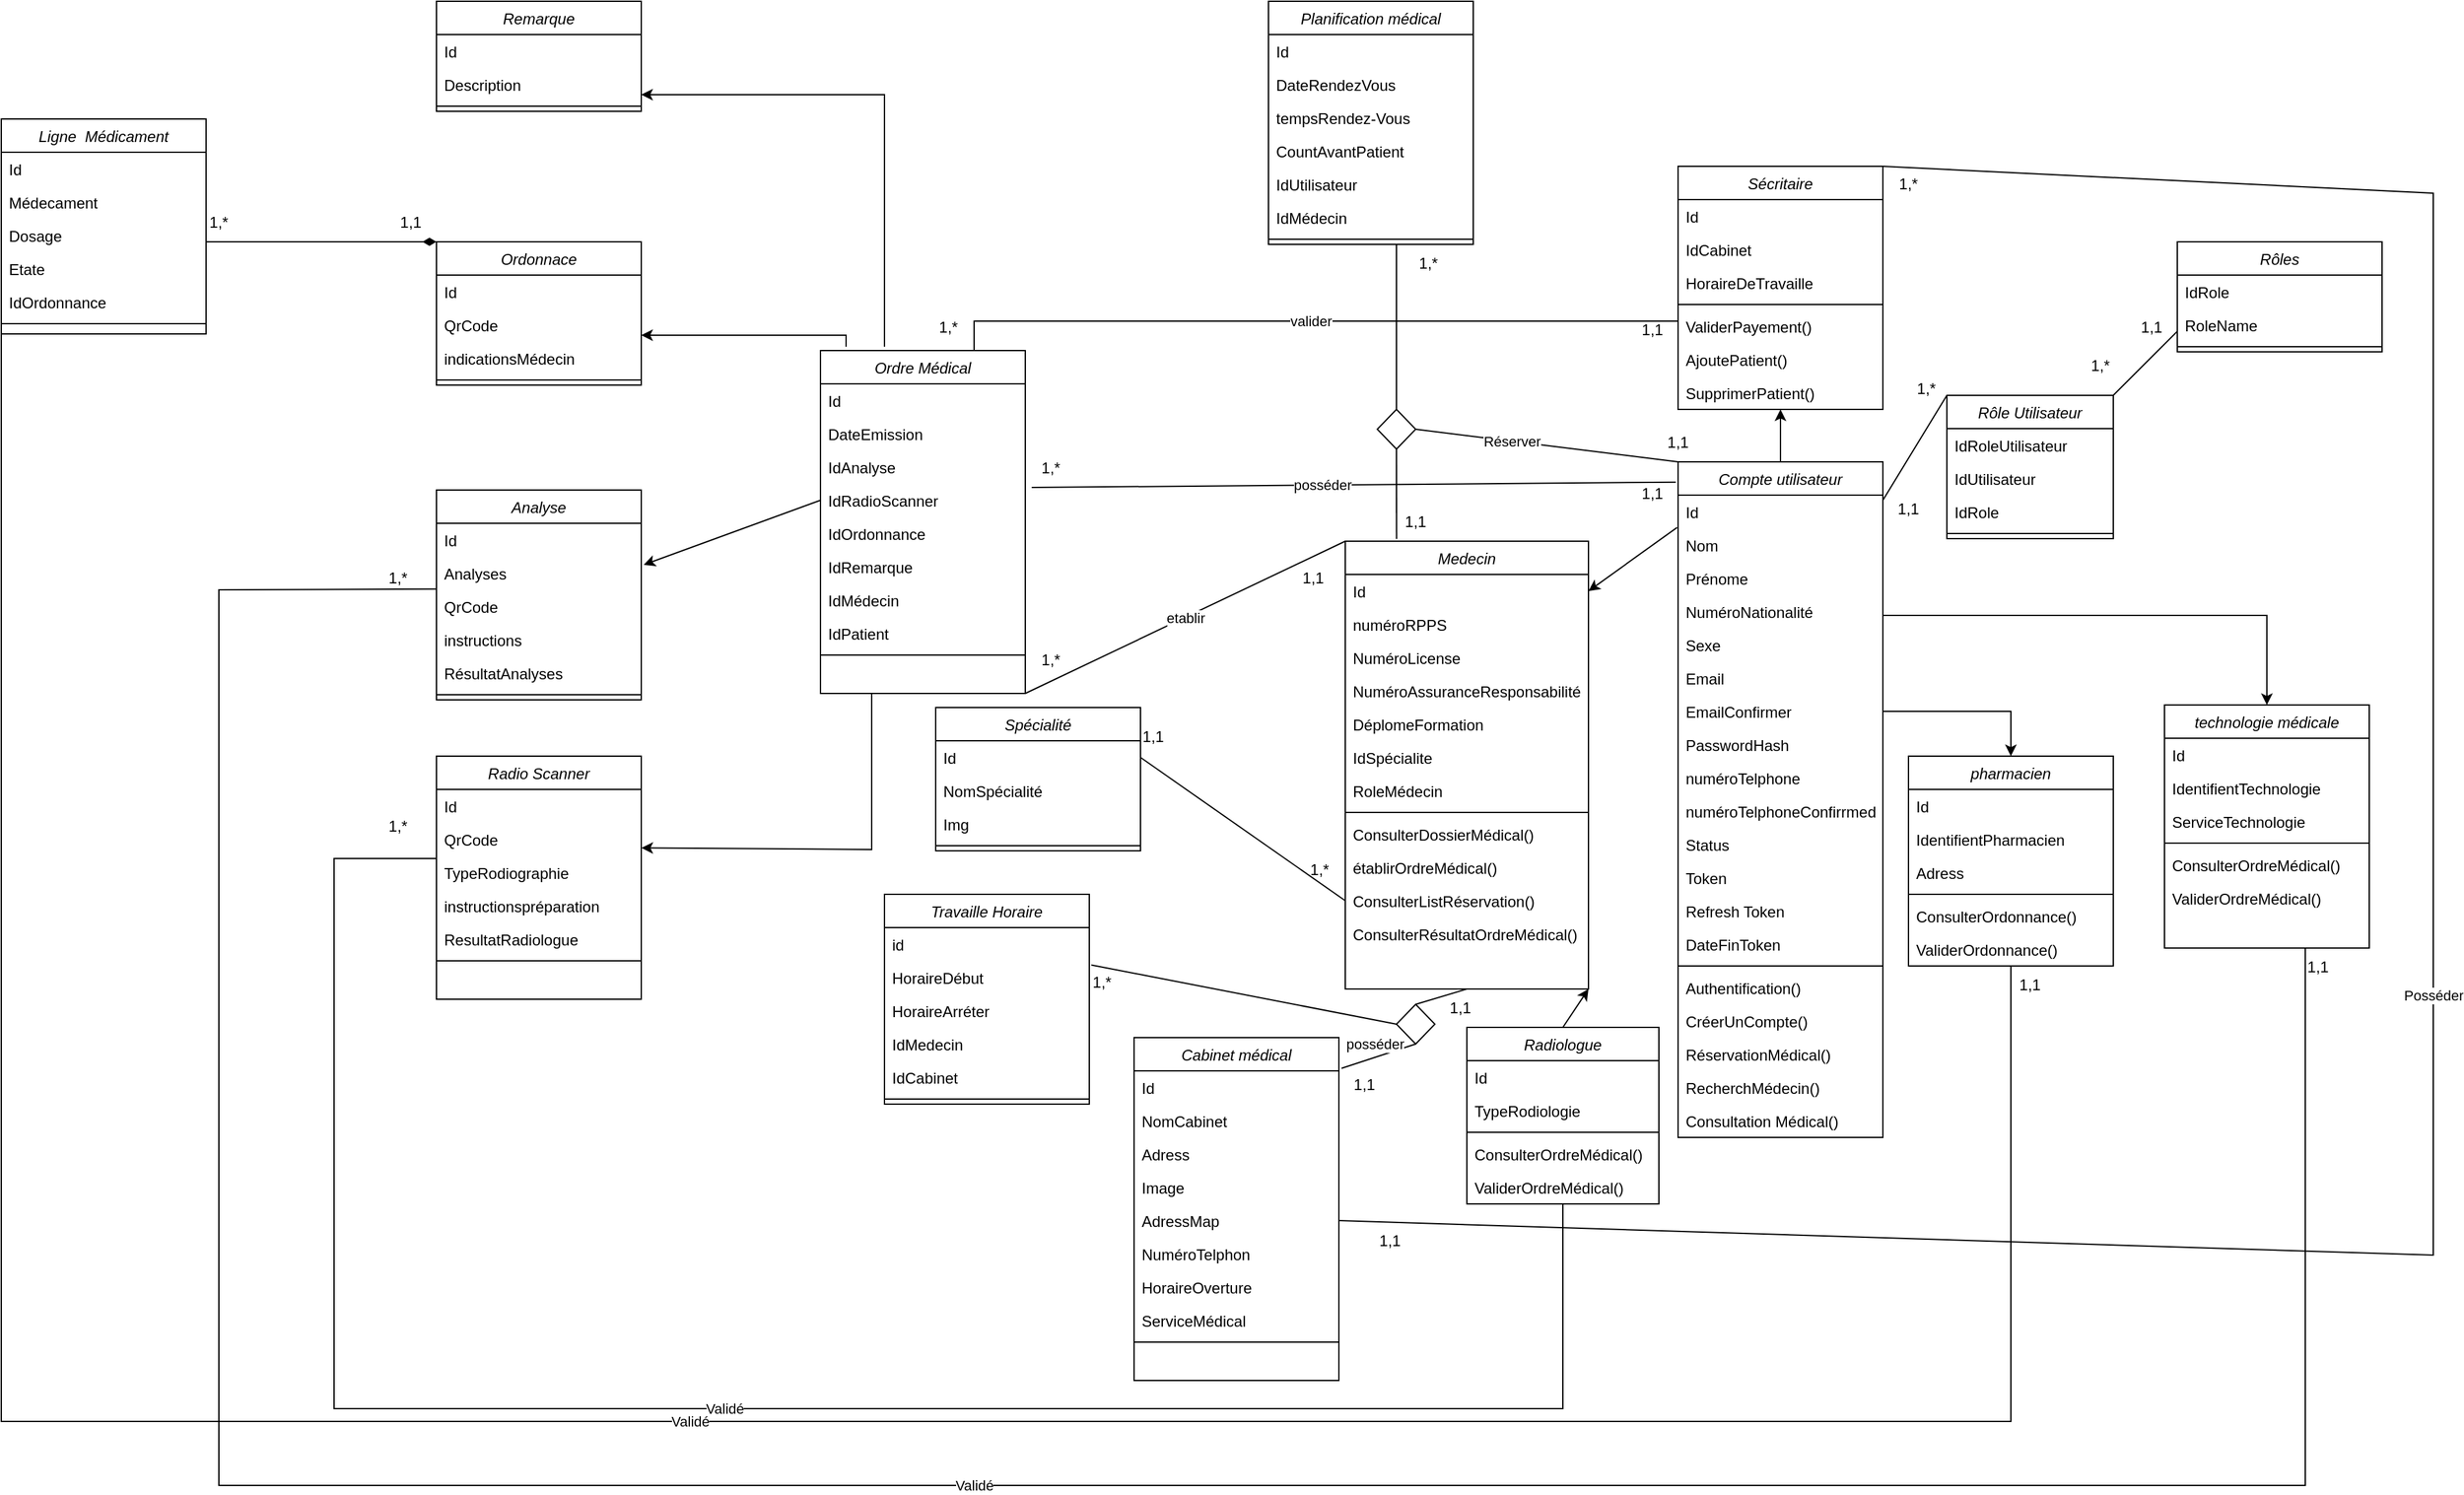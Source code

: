 <mxfile version="20.8.16" type="device"><diagram id="C5RBs43oDa-KdzZeNtuy" name="Page-1"><mxGraphModel dx="2534" dy="1693" grid="1" gridSize="10" guides="1" tooltips="1" connect="1" arrows="1" fold="1" page="1" pageScale="1" pageWidth="827" pageHeight="1169" math="0" shadow="0"><root><mxCell id="WIyWlLk6GJQsqaUBKTNV-0"/><mxCell id="WIyWlLk6GJQsqaUBKTNV-1" parent="WIyWlLk6GJQsqaUBKTNV-0"/><mxCell id="8LhcfAdtJ-y0J4HaiAnB-71" value="posséder" style="endArrow=none;html=1;rounded=0;exitX=0.25;exitY=1;exitDx=0;exitDy=0;entryX=-0.011;entryY=0.03;entryDx=0;entryDy=0;entryPerimeter=0;" parent="WIyWlLk6GJQsqaUBKTNV-1" source="I4IkOoJFoxiPW2kgoUgO-33" target="zkfFHV4jXpPFQw0GAbJ--0" edge="1"><mxGeometry x="-0.096" width="50" height="50" relative="1" as="geometry"><mxPoint x="-30" y="240" as="sourcePoint"/><mxPoint x="220" y="160" as="targetPoint"/><mxPoint as="offset"/></mxGeometry></mxCell><mxCell id="zkfFHV4jXpPFQw0GAbJ--0" value="Compte utilisateur" style="swimlane;fontStyle=2;align=center;verticalAlign=top;childLayout=stackLayout;horizontal=1;startSize=26;horizontalStack=0;resizeParent=1;resizeLast=0;collapsible=1;marginBottom=0;rounded=0;shadow=0;strokeWidth=1;" parent="WIyWlLk6GJQsqaUBKTNV-1" vertex="1"><mxGeometry x="220" y="90" width="160" height="528" as="geometry"><mxRectangle x="230" y="140" width="160" height="26" as="alternateBounds"/></mxGeometry></mxCell><mxCell id="zkfFHV4jXpPFQw0GAbJ--1" value="Id" style="text;align=left;verticalAlign=top;spacingLeft=4;spacingRight=4;overflow=hidden;rotatable=0;points=[[0,0.5],[1,0.5]];portConstraint=eastwest;" parent="zkfFHV4jXpPFQw0GAbJ--0" vertex="1"><mxGeometry y="26" width="160" height="26" as="geometry"/></mxCell><mxCell id="I4IkOoJFoxiPW2kgoUgO-39" value="Nom" style="text;align=left;verticalAlign=top;spacingLeft=4;spacingRight=4;overflow=hidden;rotatable=0;points=[[0,0.5],[1,0.5]];portConstraint=eastwest;" parent="zkfFHV4jXpPFQw0GAbJ--0" vertex="1"><mxGeometry y="52" width="160" height="26" as="geometry"/></mxCell><mxCell id="I4IkOoJFoxiPW2kgoUgO-63" value="Prénome" style="text;align=left;verticalAlign=top;spacingLeft=4;spacingRight=4;overflow=hidden;rotatable=0;points=[[0,0.5],[1,0.5]];portConstraint=eastwest;" parent="zkfFHV4jXpPFQw0GAbJ--0" vertex="1"><mxGeometry y="78" width="160" height="26" as="geometry"/></mxCell><mxCell id="I4IkOoJFoxiPW2kgoUgO-62" value="NuméroNationalité" style="text;align=left;verticalAlign=top;spacingLeft=4;spacingRight=4;overflow=hidden;rotatable=0;points=[[0,0.5],[1,0.5]];portConstraint=eastwest;" parent="zkfFHV4jXpPFQw0GAbJ--0" vertex="1"><mxGeometry y="104" width="160" height="26" as="geometry"/></mxCell><mxCell id="I4IkOoJFoxiPW2kgoUgO-101" value="Sexe" style="text;align=left;verticalAlign=top;spacingLeft=4;spacingRight=4;overflow=hidden;rotatable=0;points=[[0,0.5],[1,0.5]];portConstraint=eastwest;" parent="zkfFHV4jXpPFQw0GAbJ--0" vertex="1"><mxGeometry y="130" width="160" height="26" as="geometry"/></mxCell><mxCell id="I4IkOoJFoxiPW2kgoUgO-40" value="Email" style="text;align=left;verticalAlign=top;spacingLeft=4;spacingRight=4;overflow=hidden;rotatable=0;points=[[0,0.5],[1,0.5]];portConstraint=eastwest;" parent="zkfFHV4jXpPFQw0GAbJ--0" vertex="1"><mxGeometry y="156" width="160" height="26" as="geometry"/></mxCell><mxCell id="I4IkOoJFoxiPW2kgoUgO-42" value="EmailConfirmer" style="text;align=left;verticalAlign=top;spacingLeft=4;spacingRight=4;overflow=hidden;rotatable=0;points=[[0,0.5],[1,0.5]];portConstraint=eastwest;" parent="zkfFHV4jXpPFQw0GAbJ--0" vertex="1"><mxGeometry y="182" width="160" height="26" as="geometry"/></mxCell><mxCell id="I4IkOoJFoxiPW2kgoUgO-41" value="PasswordHash" style="text;align=left;verticalAlign=top;spacingLeft=4;spacingRight=4;overflow=hidden;rotatable=0;points=[[0,0.5],[1,0.5]];portConstraint=eastwest;" parent="zkfFHV4jXpPFQw0GAbJ--0" vertex="1"><mxGeometry y="208" width="160" height="26" as="geometry"/></mxCell><mxCell id="I4IkOoJFoxiPW2kgoUgO-43" value="numéroTelphone" style="text;align=left;verticalAlign=top;spacingLeft=4;spacingRight=4;overflow=hidden;rotatable=0;points=[[0,0.5],[1,0.5]];portConstraint=eastwest;" parent="zkfFHV4jXpPFQw0GAbJ--0" vertex="1"><mxGeometry y="234" width="160" height="26" as="geometry"/></mxCell><mxCell id="I4IkOoJFoxiPW2kgoUgO-44" value="numéroTelphoneConfirrmed" style="text;align=left;verticalAlign=top;spacingLeft=4;spacingRight=4;overflow=hidden;rotatable=0;points=[[0,0.5],[1,0.5]];portConstraint=eastwest;" parent="zkfFHV4jXpPFQw0GAbJ--0" vertex="1"><mxGeometry y="260" width="160" height="26" as="geometry"/></mxCell><mxCell id="I4IkOoJFoxiPW2kgoUgO-45" value="Status" style="text;align=left;verticalAlign=top;spacingLeft=4;spacingRight=4;overflow=hidden;rotatable=0;points=[[0,0.5],[1,0.5]];portConstraint=eastwest;" parent="zkfFHV4jXpPFQw0GAbJ--0" vertex="1"><mxGeometry y="286" width="160" height="26" as="geometry"/></mxCell><mxCell id="I4IkOoJFoxiPW2kgoUgO-46" value="Token" style="text;align=left;verticalAlign=top;spacingLeft=4;spacingRight=4;overflow=hidden;rotatable=0;points=[[0,0.5],[1,0.5]];portConstraint=eastwest;" parent="zkfFHV4jXpPFQw0GAbJ--0" vertex="1"><mxGeometry y="312" width="160" height="26" as="geometry"/></mxCell><mxCell id="I4IkOoJFoxiPW2kgoUgO-47" value="Refresh Token" style="text;align=left;verticalAlign=top;spacingLeft=4;spacingRight=4;overflow=hidden;rotatable=0;points=[[0,0.5],[1,0.5]];portConstraint=eastwest;" parent="zkfFHV4jXpPFQw0GAbJ--0" vertex="1"><mxGeometry y="338" width="160" height="26" as="geometry"/></mxCell><mxCell id="ULMuCHMERhW8dm9Q4c-Z-27" value="DateFinToken" style="text;align=left;verticalAlign=top;spacingLeft=4;spacingRight=4;overflow=hidden;rotatable=0;points=[[0,0.5],[1,0.5]];portConstraint=eastwest;" vertex="1" parent="zkfFHV4jXpPFQw0GAbJ--0"><mxGeometry y="364" width="160" height="26" as="geometry"/></mxCell><mxCell id="zkfFHV4jXpPFQw0GAbJ--4" value="" style="line;html=1;strokeWidth=1;align=left;verticalAlign=middle;spacingTop=-1;spacingLeft=3;spacingRight=3;rotatable=0;labelPosition=right;points=[];portConstraint=eastwest;" parent="zkfFHV4jXpPFQw0GAbJ--0" vertex="1"><mxGeometry y="390" width="160" height="8" as="geometry"/></mxCell><mxCell id="zkfFHV4jXpPFQw0GAbJ--5" value="Authentification()" style="text;align=left;verticalAlign=top;spacingLeft=4;spacingRight=4;overflow=hidden;rotatable=0;points=[[0,0.5],[1,0.5]];portConstraint=eastwest;" parent="zkfFHV4jXpPFQw0GAbJ--0" vertex="1"><mxGeometry y="398" width="160" height="26" as="geometry"/></mxCell><mxCell id="I4IkOoJFoxiPW2kgoUgO-52" value="CréerUnCompte()" style="text;align=left;verticalAlign=top;spacingLeft=4;spacingRight=4;overflow=hidden;rotatable=0;points=[[0,0.5],[1,0.5]];portConstraint=eastwest;" parent="zkfFHV4jXpPFQw0GAbJ--0" vertex="1"><mxGeometry y="424" width="160" height="26" as="geometry"/></mxCell><mxCell id="I4IkOoJFoxiPW2kgoUgO-53" value="RéservationMédical()" style="text;align=left;verticalAlign=top;spacingLeft=4;spacingRight=4;overflow=hidden;rotatable=0;points=[[0,0.5],[1,0.5]];portConstraint=eastwest;" parent="zkfFHV4jXpPFQw0GAbJ--0" vertex="1"><mxGeometry y="450" width="160" height="26" as="geometry"/></mxCell><mxCell id="I4IkOoJFoxiPW2kgoUgO-51" value="RecherchMédecin()" style="text;align=left;verticalAlign=top;spacingLeft=4;spacingRight=4;overflow=hidden;rotatable=0;points=[[0,0.5],[1,0.5]];portConstraint=eastwest;" parent="zkfFHV4jXpPFQw0GAbJ--0" vertex="1"><mxGeometry y="476" width="160" height="26" as="geometry"/></mxCell><mxCell id="I4IkOoJFoxiPW2kgoUgO-54" value="Consultation Médical()" style="text;align=left;verticalAlign=top;spacingLeft=4;spacingRight=4;overflow=hidden;rotatable=0;points=[[0,0.5],[1,0.5]];portConstraint=eastwest;" parent="zkfFHV4jXpPFQw0GAbJ--0" vertex="1"><mxGeometry y="502" width="160" height="26" as="geometry"/></mxCell><mxCell id="8LhcfAdtJ-y0J4HaiAnB-0" value="technologie médicale" style="swimlane;fontStyle=2;align=center;verticalAlign=top;childLayout=stackLayout;horizontal=1;startSize=26;horizontalStack=0;resizeParent=1;resizeLast=0;collapsible=1;marginBottom=0;rounded=0;shadow=0;strokeWidth=1;" parent="WIyWlLk6GJQsqaUBKTNV-1" vertex="1"><mxGeometry x="600" y="280" width="160" height="190" as="geometry"><mxRectangle x="230" y="140" width="160" height="26" as="alternateBounds"/></mxGeometry></mxCell><mxCell id="8LhcfAdtJ-y0J4HaiAnB-1" value="Id" style="text;align=left;verticalAlign=top;spacingLeft=4;spacingRight=4;overflow=hidden;rotatable=0;points=[[0,0.5],[1,0.5]];portConstraint=eastwest;" parent="8LhcfAdtJ-y0J4HaiAnB-0" vertex="1"><mxGeometry y="26" width="160" height="26" as="geometry"/></mxCell><mxCell id="I4IkOoJFoxiPW2kgoUgO-84" value="IdentifientTechnologie" style="text;align=left;verticalAlign=top;spacingLeft=4;spacingRight=4;overflow=hidden;rotatable=0;points=[[0,0.5],[1,0.5]];portConstraint=eastwest;" parent="8LhcfAdtJ-y0J4HaiAnB-0" vertex="1"><mxGeometry y="52" width="160" height="26" as="geometry"/></mxCell><mxCell id="I4IkOoJFoxiPW2kgoUgO-85" value="ServiceTechnologie" style="text;align=left;verticalAlign=top;spacingLeft=4;spacingRight=4;overflow=hidden;rotatable=0;points=[[0,0.5],[1,0.5]];portConstraint=eastwest;" parent="8LhcfAdtJ-y0J4HaiAnB-0" vertex="1"><mxGeometry y="78" width="160" height="26" as="geometry"/></mxCell><mxCell id="8LhcfAdtJ-y0J4HaiAnB-2" value="" style="line;html=1;strokeWidth=1;align=left;verticalAlign=middle;spacingTop=-1;spacingLeft=3;spacingRight=3;rotatable=0;labelPosition=right;points=[];portConstraint=eastwest;" parent="8LhcfAdtJ-y0J4HaiAnB-0" vertex="1"><mxGeometry y="104" width="160" height="8" as="geometry"/></mxCell><mxCell id="I4IkOoJFoxiPW2kgoUgO-86" value="ConsulterOrdreMédical()" style="text;align=left;verticalAlign=top;spacingLeft=4;spacingRight=4;overflow=hidden;rotatable=0;points=[[0,0.5],[1,0.5]];portConstraint=eastwest;" parent="8LhcfAdtJ-y0J4HaiAnB-0" vertex="1"><mxGeometry y="112" width="160" height="26" as="geometry"/></mxCell><mxCell id="I4IkOoJFoxiPW2kgoUgO-87" value="ValiderOrdreMédical()" style="text;align=left;verticalAlign=top;spacingLeft=4;spacingRight=4;overflow=hidden;rotatable=0;points=[[0,0.5],[1,0.5]];portConstraint=eastwest;" parent="8LhcfAdtJ-y0J4HaiAnB-0" vertex="1"><mxGeometry y="138" width="160" height="26" as="geometry"/></mxCell><mxCell id="8LhcfAdtJ-y0J4HaiAnB-4" value="pharmacien" style="swimlane;fontStyle=2;align=center;verticalAlign=top;childLayout=stackLayout;horizontal=1;startSize=26;horizontalStack=0;resizeParent=1;resizeLast=0;collapsible=1;marginBottom=0;rounded=0;shadow=0;strokeWidth=1;" parent="WIyWlLk6GJQsqaUBKTNV-1" vertex="1"><mxGeometry x="400" y="320" width="160" height="164" as="geometry"><mxRectangle x="230" y="140" width="160" height="26" as="alternateBounds"/></mxGeometry></mxCell><mxCell id="I4IkOoJFoxiPW2kgoUgO-76" value="Id" style="text;align=left;verticalAlign=top;spacingLeft=4;spacingRight=4;overflow=hidden;rotatable=0;points=[[0,0.5],[1,0.5]];portConstraint=eastwest;" parent="8LhcfAdtJ-y0J4HaiAnB-4" vertex="1"><mxGeometry y="26" width="160" height="26" as="geometry"/></mxCell><mxCell id="I4IkOoJFoxiPW2kgoUgO-77" value="IdentifientPharmacien" style="text;align=left;verticalAlign=top;spacingLeft=4;spacingRight=4;overflow=hidden;rotatable=0;points=[[0,0.5],[1,0.5]];portConstraint=eastwest;" parent="8LhcfAdtJ-y0J4HaiAnB-4" vertex="1"><mxGeometry y="52" width="160" height="26" as="geometry"/></mxCell><mxCell id="I4IkOoJFoxiPW2kgoUgO-78" value="Adress" style="text;align=left;verticalAlign=top;spacingLeft=4;spacingRight=4;overflow=hidden;rotatable=0;points=[[0,0.5],[1,0.5]];portConstraint=eastwest;" parent="8LhcfAdtJ-y0J4HaiAnB-4" vertex="1"><mxGeometry y="78" width="160" height="26" as="geometry"/></mxCell><mxCell id="8LhcfAdtJ-y0J4HaiAnB-6" value="" style="line;html=1;strokeWidth=1;align=left;verticalAlign=middle;spacingTop=-1;spacingLeft=3;spacingRight=3;rotatable=0;labelPosition=right;points=[];portConstraint=eastwest;" parent="8LhcfAdtJ-y0J4HaiAnB-4" vertex="1"><mxGeometry y="104" width="160" height="8" as="geometry"/></mxCell><mxCell id="I4IkOoJFoxiPW2kgoUgO-88" value="ConsulterOrdonnance()" style="text;align=left;verticalAlign=top;spacingLeft=4;spacingRight=4;overflow=hidden;rotatable=0;points=[[0,0.5],[1,0.5]];portConstraint=eastwest;" parent="8LhcfAdtJ-y0J4HaiAnB-4" vertex="1"><mxGeometry y="112" width="160" height="26" as="geometry"/></mxCell><mxCell id="I4IkOoJFoxiPW2kgoUgO-89" value="ValiderOrdonnance()" style="text;align=left;verticalAlign=top;spacingLeft=4;spacingRight=4;overflow=hidden;rotatable=0;points=[[0,0.5],[1,0.5]];portConstraint=eastwest;" parent="8LhcfAdtJ-y0J4HaiAnB-4" vertex="1"><mxGeometry y="138" width="160" height="26" as="geometry"/></mxCell><mxCell id="8LhcfAdtJ-y0J4HaiAnB-8" value="Medecin" style="swimlane;fontStyle=2;align=center;verticalAlign=top;childLayout=stackLayout;horizontal=1;startSize=26;horizontalStack=0;resizeParent=1;resizeLast=0;collapsible=1;marginBottom=0;rounded=0;shadow=0;strokeWidth=1;" parent="WIyWlLk6GJQsqaUBKTNV-1" vertex="1"><mxGeometry x="-40" y="152" width="190" height="350" as="geometry"><mxRectangle x="230" y="140" width="160" height="26" as="alternateBounds"/></mxGeometry></mxCell><mxCell id="8LhcfAdtJ-y0J4HaiAnB-9" value="Id" style="text;align=left;verticalAlign=top;spacingLeft=4;spacingRight=4;overflow=hidden;rotatable=0;points=[[0,0.5],[1,0.5]];portConstraint=eastwest;" parent="8LhcfAdtJ-y0J4HaiAnB-8" vertex="1"><mxGeometry y="26" width="190" height="26" as="geometry"/></mxCell><mxCell id="I4IkOoJFoxiPW2kgoUgO-59" value="numéroRPPS" style="text;align=left;verticalAlign=top;spacingLeft=4;spacingRight=4;overflow=hidden;rotatable=0;points=[[0,0.5],[1,0.5]];portConstraint=eastwest;" parent="8LhcfAdtJ-y0J4HaiAnB-8" vertex="1"><mxGeometry y="52" width="190" height="26" as="geometry"/></mxCell><mxCell id="I4IkOoJFoxiPW2kgoUgO-60" value="NuméroLicense" style="text;align=left;verticalAlign=top;spacingLeft=4;spacingRight=4;overflow=hidden;rotatable=0;points=[[0,0.5],[1,0.5]];portConstraint=eastwest;" parent="8LhcfAdtJ-y0J4HaiAnB-8" vertex="1"><mxGeometry y="78" width="190" height="26" as="geometry"/></mxCell><mxCell id="I4IkOoJFoxiPW2kgoUgO-61" value="NuméroAssuranceResponsabilité" style="text;align=left;verticalAlign=top;spacingLeft=4;spacingRight=4;overflow=hidden;rotatable=0;points=[[0,0.5],[1,0.5]];portConstraint=eastwest;" parent="8LhcfAdtJ-y0J4HaiAnB-8" vertex="1"><mxGeometry y="104" width="190" height="26" as="geometry"/></mxCell><mxCell id="I4IkOoJFoxiPW2kgoUgO-82" value="DéplomeFormation" style="text;align=left;verticalAlign=top;spacingLeft=4;spacingRight=4;overflow=hidden;rotatable=0;points=[[0,0.5],[1,0.5]];portConstraint=eastwest;" parent="8LhcfAdtJ-y0J4HaiAnB-8" vertex="1"><mxGeometry y="130" width="190" height="26" as="geometry"/></mxCell><mxCell id="I4IkOoJFoxiPW2kgoUgO-64" value="IdSpécialite" style="text;align=left;verticalAlign=top;spacingLeft=4;spacingRight=4;overflow=hidden;rotatable=0;points=[[0,0.5],[1,0.5]];portConstraint=eastwest;" parent="8LhcfAdtJ-y0J4HaiAnB-8" vertex="1"><mxGeometry y="156" width="190" height="26" as="geometry"/></mxCell><mxCell id="I4IkOoJFoxiPW2kgoUgO-99" value="RoleMédecin" style="text;align=left;verticalAlign=top;spacingLeft=4;spacingRight=4;overflow=hidden;rotatable=0;points=[[0,0.5],[1,0.5]];portConstraint=eastwest;" parent="8LhcfAdtJ-y0J4HaiAnB-8" vertex="1"><mxGeometry y="182" width="190" height="26" as="geometry"/></mxCell><mxCell id="8LhcfAdtJ-y0J4HaiAnB-10" value="" style="line;html=1;strokeWidth=1;align=left;verticalAlign=middle;spacingTop=-1;spacingLeft=3;spacingRight=3;rotatable=0;labelPosition=right;points=[];portConstraint=eastwest;" parent="8LhcfAdtJ-y0J4HaiAnB-8" vertex="1"><mxGeometry y="208" width="190" height="8" as="geometry"/></mxCell><mxCell id="I4IkOoJFoxiPW2kgoUgO-71" value="ConsulterDossierMédical()" style="text;align=left;verticalAlign=top;spacingLeft=4;spacingRight=4;overflow=hidden;rotatable=0;points=[[0,0.5],[1,0.5]];portConstraint=eastwest;" parent="8LhcfAdtJ-y0J4HaiAnB-8" vertex="1"><mxGeometry y="216" width="190" height="26" as="geometry"/></mxCell><mxCell id="I4IkOoJFoxiPW2kgoUgO-72" value="établirOrdreMédical()" style="text;align=left;verticalAlign=top;spacingLeft=4;spacingRight=4;overflow=hidden;rotatable=0;points=[[0,0.5],[1,0.5]];portConstraint=eastwest;" parent="8LhcfAdtJ-y0J4HaiAnB-8" vertex="1"><mxGeometry y="242" width="190" height="26" as="geometry"/></mxCell><mxCell id="8LhcfAdtJ-y0J4HaiAnB-11" value="ConsulterListRéservation()" style="text;align=left;verticalAlign=top;spacingLeft=4;spacingRight=4;overflow=hidden;rotatable=0;points=[[0,0.5],[1,0.5]];portConstraint=eastwest;" parent="8LhcfAdtJ-y0J4HaiAnB-8" vertex="1"><mxGeometry y="268" width="190" height="26" as="geometry"/></mxCell><mxCell id="I4IkOoJFoxiPW2kgoUgO-75" value="ConsulterRésultatOrdreMédical()" style="text;align=left;verticalAlign=top;spacingLeft=4;spacingRight=4;overflow=hidden;rotatable=0;points=[[0,0.5],[1,0.5]];portConstraint=eastwest;" parent="8LhcfAdtJ-y0J4HaiAnB-8" vertex="1"><mxGeometry y="294" width="190" height="26" as="geometry"/></mxCell><mxCell id="8LhcfAdtJ-y0J4HaiAnB-19" value="" style="endArrow=classic;html=1;rounded=0;entryX=1;entryY=0.5;entryDx=0;entryDy=0;exitX=-0.005;exitY=-0.027;exitDx=0;exitDy=0;exitPerimeter=0;" parent="WIyWlLk6GJQsqaUBKTNV-1" source="I4IkOoJFoxiPW2kgoUgO-39" target="8LhcfAdtJ-y0J4HaiAnB-9" edge="1"><mxGeometry width="50" height="50" relative="1" as="geometry"><mxPoint x="220" y="230" as="sourcePoint"/><mxPoint x="39.5" y="270" as="targetPoint"/><Array as="points"/></mxGeometry></mxCell><mxCell id="8LhcfAdtJ-y0J4HaiAnB-20" value="" style="endArrow=classic;html=1;rounded=0;entryX=0.5;entryY=0;entryDx=0;entryDy=0;" parent="WIyWlLk6GJQsqaUBKTNV-1" target="8LhcfAdtJ-y0J4HaiAnB-0" edge="1"><mxGeometry width="50" height="50" relative="1" as="geometry"><mxPoint x="380" y="210" as="sourcePoint"/><mxPoint x="609.5" y="280" as="targetPoint"/><Array as="points"><mxPoint x="680" y="210"/></Array></mxGeometry></mxCell><mxCell id="8LhcfAdtJ-y0J4HaiAnB-22" value="Sécritaire" style="swimlane;fontStyle=2;align=center;verticalAlign=top;childLayout=stackLayout;horizontal=1;startSize=26;horizontalStack=0;resizeParent=1;resizeLast=0;collapsible=1;marginBottom=0;rounded=0;shadow=0;strokeWidth=1;" parent="WIyWlLk6GJQsqaUBKTNV-1" vertex="1"><mxGeometry x="220" y="-141" width="160" height="190" as="geometry"><mxRectangle x="230" y="140" width="160" height="26" as="alternateBounds"/></mxGeometry></mxCell><mxCell id="I4IkOoJFoxiPW2kgoUgO-105" value="Id" style="text;align=left;verticalAlign=top;spacingLeft=4;spacingRight=4;overflow=hidden;rotatable=0;points=[[0,0.5],[1,0.5]];portConstraint=eastwest;" parent="8LhcfAdtJ-y0J4HaiAnB-22" vertex="1"><mxGeometry y="26" width="160" height="26" as="geometry"/></mxCell><mxCell id="8LhcfAdtJ-y0J4HaiAnB-23" value="IdCabinet" style="text;align=left;verticalAlign=top;spacingLeft=4;spacingRight=4;overflow=hidden;rotatable=0;points=[[0,0.5],[1,0.5]];portConstraint=eastwest;" parent="8LhcfAdtJ-y0J4HaiAnB-22" vertex="1"><mxGeometry y="52" width="160" height="26" as="geometry"/></mxCell><mxCell id="I4IkOoJFoxiPW2kgoUgO-104" value="HoraireDeTravaille" style="text;align=left;verticalAlign=top;spacingLeft=4;spacingRight=4;overflow=hidden;rotatable=0;points=[[0,0.5],[1,0.5]];portConstraint=eastwest;" parent="8LhcfAdtJ-y0J4HaiAnB-22" vertex="1"><mxGeometry y="78" width="160" height="26" as="geometry"/></mxCell><mxCell id="8LhcfAdtJ-y0J4HaiAnB-24" value="" style="line;html=1;strokeWidth=1;align=left;verticalAlign=middle;spacingTop=-1;spacingLeft=3;spacingRight=3;rotatable=0;labelPosition=right;points=[];portConstraint=eastwest;" parent="8LhcfAdtJ-y0J4HaiAnB-22" vertex="1"><mxGeometry y="104" width="160" height="8" as="geometry"/></mxCell><mxCell id="8LhcfAdtJ-y0J4HaiAnB-25" value="ValiderPayement()" style="text;align=left;verticalAlign=top;spacingLeft=4;spacingRight=4;overflow=hidden;rotatable=0;points=[[0,0.5],[1,0.5]];portConstraint=eastwest;" parent="8LhcfAdtJ-y0J4HaiAnB-22" vertex="1"><mxGeometry y="112" width="160" height="26" as="geometry"/></mxCell><mxCell id="I4IkOoJFoxiPW2kgoUgO-102" value="AjoutePatient()" style="text;align=left;verticalAlign=top;spacingLeft=4;spacingRight=4;overflow=hidden;rotatable=0;points=[[0,0.5],[1,0.5]];portConstraint=eastwest;" parent="8LhcfAdtJ-y0J4HaiAnB-22" vertex="1"><mxGeometry y="138" width="160" height="26" as="geometry"/></mxCell><mxCell id="I4IkOoJFoxiPW2kgoUgO-103" value="SupprimerPatient()" style="text;align=left;verticalAlign=top;spacingLeft=4;spacingRight=4;overflow=hidden;rotatable=0;points=[[0,0.5],[1,0.5]];portConstraint=eastwest;" parent="8LhcfAdtJ-y0J4HaiAnB-22" vertex="1"><mxGeometry y="164" width="160" height="26" as="geometry"/></mxCell><mxCell id="8LhcfAdtJ-y0J4HaiAnB-18" value="" style="endArrow=classic;html=1;rounded=0;entryX=0.5;entryY=0;entryDx=0;entryDy=0;exitX=1;exitY=0.5;exitDx=0;exitDy=0;" parent="WIyWlLk6GJQsqaUBKTNV-1" source="I4IkOoJFoxiPW2kgoUgO-42" target="8LhcfAdtJ-y0J4HaiAnB-4" edge="1"><mxGeometry width="50" height="50" relative="1" as="geometry"><mxPoint x="310" y="230" as="sourcePoint"/><mxPoint x="340" y="178" as="targetPoint"/><Array as="points"><mxPoint x="480" y="285"/></Array></mxGeometry></mxCell><mxCell id="8LhcfAdtJ-y0J4HaiAnB-26" value="" style="endArrow=classic;html=1;rounded=0;entryX=0.5;entryY=1;entryDx=0;entryDy=0;exitX=0.5;exitY=0;exitDx=0;exitDy=0;" parent="WIyWlLk6GJQsqaUBKTNV-1" source="zkfFHV4jXpPFQw0GAbJ--0" target="8LhcfAdtJ-y0J4HaiAnB-22" edge="1"><mxGeometry width="50" height="50" relative="1" as="geometry"><mxPoint x="220" y="228" as="sourcePoint"/><mxPoint x="270" y="410" as="targetPoint"/></mxGeometry></mxCell><mxCell id="8LhcfAdtJ-y0J4HaiAnB-34" value="Réserver" style="endArrow=none;html=1;rounded=0;entryX=0;entryY=0;entryDx=0;entryDy=0;exitX=1;exitY=0.5;exitDx=0;exitDy=0;startArrow=none;" parent="WIyWlLk6GJQsqaUBKTNV-1" source="I4IkOoJFoxiPW2kgoUgO-20" target="zkfFHV4jXpPFQw0GAbJ--0" edge="1"><mxGeometry x="-0.268" width="50" height="50" relative="1" as="geometry"><mxPoint x="60" as="sourcePoint"/><mxPoint x="110" y="-50" as="targetPoint"/><Array as="points"/><mxPoint as="offset"/></mxGeometry></mxCell><mxCell id="8LhcfAdtJ-y0J4HaiAnB-36" value="Planification médical" style="swimlane;fontStyle=2;align=center;verticalAlign=top;childLayout=stackLayout;horizontal=1;startSize=26;horizontalStack=0;resizeParent=1;resizeLast=0;collapsible=1;marginBottom=0;rounded=0;shadow=0;strokeWidth=1;" parent="WIyWlLk6GJQsqaUBKTNV-1" vertex="1"><mxGeometry x="-100" y="-270" width="160" height="190" as="geometry"><mxRectangle x="230" y="140" width="160" height="26" as="alternateBounds"/></mxGeometry></mxCell><mxCell id="8LhcfAdtJ-y0J4HaiAnB-37" value="Id" style="text;align=left;verticalAlign=top;spacingLeft=4;spacingRight=4;overflow=hidden;rotatable=0;points=[[0,0.5],[1,0.5]];portConstraint=eastwest;" parent="8LhcfAdtJ-y0J4HaiAnB-36" vertex="1"><mxGeometry y="26" width="160" height="26" as="geometry"/></mxCell><mxCell id="I4IkOoJFoxiPW2kgoUgO-111" value="DateRendezVous" style="text;align=left;verticalAlign=top;spacingLeft=4;spacingRight=4;overflow=hidden;rotatable=0;points=[[0,0.5],[1,0.5]];portConstraint=eastwest;" parent="8LhcfAdtJ-y0J4HaiAnB-36" vertex="1"><mxGeometry y="52" width="160" height="26" as="geometry"/></mxCell><mxCell id="I4IkOoJFoxiPW2kgoUgO-110" value="tempsRendez-Vous" style="text;align=left;verticalAlign=top;spacingLeft=4;spacingRight=4;overflow=hidden;rotatable=0;points=[[0,0.5],[1,0.5]];portConstraint=eastwest;" parent="8LhcfAdtJ-y0J4HaiAnB-36" vertex="1"><mxGeometry y="78" width="160" height="26" as="geometry"/></mxCell><mxCell id="I4IkOoJFoxiPW2kgoUgO-112" value="CountAvantPatient" style="text;align=left;verticalAlign=top;spacingLeft=4;spacingRight=4;overflow=hidden;rotatable=0;points=[[0,0.5],[1,0.5]];portConstraint=eastwest;" parent="8LhcfAdtJ-y0J4HaiAnB-36" vertex="1"><mxGeometry y="104" width="160" height="26" as="geometry"/></mxCell><mxCell id="I4IkOoJFoxiPW2kgoUgO-113" value="IdUtilisateur" style="text;align=left;verticalAlign=top;spacingLeft=4;spacingRight=4;overflow=hidden;rotatable=0;points=[[0,0.5],[1,0.5]];portConstraint=eastwest;" parent="8LhcfAdtJ-y0J4HaiAnB-36" vertex="1"><mxGeometry y="130" width="160" height="26" as="geometry"/></mxCell><mxCell id="I4IkOoJFoxiPW2kgoUgO-114" value="IdMédecin" style="text;align=left;verticalAlign=top;spacingLeft=4;spacingRight=4;overflow=hidden;rotatable=0;points=[[0,0.5],[1,0.5]];portConstraint=eastwest;" parent="8LhcfAdtJ-y0J4HaiAnB-36" vertex="1"><mxGeometry y="156" width="160" height="26" as="geometry"/></mxCell><mxCell id="8LhcfAdtJ-y0J4HaiAnB-38" value="" style="line;html=1;strokeWidth=1;align=left;verticalAlign=middle;spacingTop=-1;spacingLeft=3;spacingRight=3;rotatable=0;labelPosition=right;points=[];portConstraint=eastwest;" parent="8LhcfAdtJ-y0J4HaiAnB-36" vertex="1"><mxGeometry y="182" width="160" height="8" as="geometry"/></mxCell><mxCell id="8LhcfAdtJ-y0J4HaiAnB-40" value="" style="endArrow=none;html=1;rounded=0;startArrow=none;" parent="WIyWlLk6GJQsqaUBKTNV-1" source="I4IkOoJFoxiPW2kgoUgO-20" edge="1"><mxGeometry width="50" height="50" relative="1" as="geometry"><mxPoint y="-80" as="sourcePoint"/><mxPoint y="130" as="targetPoint"/></mxGeometry></mxCell><mxCell id="8LhcfAdtJ-y0J4HaiAnB-41" value="1,*" style="text;html=1;strokeColor=none;fillColor=none;align=center;verticalAlign=middle;whiteSpace=wrap;rounded=0;" parent="WIyWlLk6GJQsqaUBKTNV-1" vertex="1"><mxGeometry x="-5" y="-80" width="60" height="30" as="geometry"/></mxCell><mxCell id="8LhcfAdtJ-y0J4HaiAnB-43" value="1,1" style="text;html=1;strokeColor=none;fillColor=none;align=center;verticalAlign=middle;whiteSpace=wrap;rounded=0;" parent="WIyWlLk6GJQsqaUBKTNV-1" vertex="1"><mxGeometry x="190" y="60" width="60" height="30" as="geometry"/></mxCell><mxCell id="8LhcfAdtJ-y0J4HaiAnB-44" value="Cabinet médical" style="swimlane;fontStyle=2;align=center;verticalAlign=top;childLayout=stackLayout;horizontal=1;startSize=26;horizontalStack=0;resizeParent=1;resizeLast=0;collapsible=1;marginBottom=0;rounded=0;shadow=0;strokeWidth=1;" parent="WIyWlLk6GJQsqaUBKTNV-1" vertex="1"><mxGeometry x="-205" y="540" width="160" height="268" as="geometry"><mxRectangle x="230" y="140" width="160" height="26" as="alternateBounds"/></mxGeometry></mxCell><mxCell id="8LhcfAdtJ-y0J4HaiAnB-45" value="Id" style="text;align=left;verticalAlign=top;spacingLeft=4;spacingRight=4;overflow=hidden;rotatable=0;points=[[0,0.5],[1,0.5]];portConstraint=eastwest;" parent="8LhcfAdtJ-y0J4HaiAnB-44" vertex="1"><mxGeometry y="26" width="160" height="26" as="geometry"/></mxCell><mxCell id="I4IkOoJFoxiPW2kgoUgO-90" value="NomCabinet" style="text;align=left;verticalAlign=top;spacingLeft=4;spacingRight=4;overflow=hidden;rotatable=0;points=[[0,0.5],[1,0.5]];portConstraint=eastwest;" parent="8LhcfAdtJ-y0J4HaiAnB-44" vertex="1"><mxGeometry y="52" width="160" height="26" as="geometry"/></mxCell><mxCell id="I4IkOoJFoxiPW2kgoUgO-91" value="Adress" style="text;align=left;verticalAlign=top;spacingLeft=4;spacingRight=4;overflow=hidden;rotatable=0;points=[[0,0.5],[1,0.5]];portConstraint=eastwest;" parent="8LhcfAdtJ-y0J4HaiAnB-44" vertex="1"><mxGeometry y="78" width="160" height="26" as="geometry"/></mxCell><mxCell id="I4IkOoJFoxiPW2kgoUgO-93" value="Image" style="text;align=left;verticalAlign=top;spacingLeft=4;spacingRight=4;overflow=hidden;rotatable=0;points=[[0,0.5],[1,0.5]];portConstraint=eastwest;" parent="8LhcfAdtJ-y0J4HaiAnB-44" vertex="1"><mxGeometry y="104" width="160" height="26" as="geometry"/></mxCell><mxCell id="I4IkOoJFoxiPW2kgoUgO-94" value="AdressMap" style="text;align=left;verticalAlign=top;spacingLeft=4;spacingRight=4;overflow=hidden;rotatable=0;points=[[0,0.5],[1,0.5]];portConstraint=eastwest;" parent="8LhcfAdtJ-y0J4HaiAnB-44" vertex="1"><mxGeometry y="130" width="160" height="26" as="geometry"/></mxCell><mxCell id="I4IkOoJFoxiPW2kgoUgO-95" value="NuméroTelphon" style="text;align=left;verticalAlign=top;spacingLeft=4;spacingRight=4;overflow=hidden;rotatable=0;points=[[0,0.5],[1,0.5]];portConstraint=eastwest;" parent="8LhcfAdtJ-y0J4HaiAnB-44" vertex="1"><mxGeometry y="156" width="160" height="26" as="geometry"/></mxCell><mxCell id="I4IkOoJFoxiPW2kgoUgO-96" value="HoraireOverture" style="text;align=left;verticalAlign=top;spacingLeft=4;spacingRight=4;overflow=hidden;rotatable=0;points=[[0,0.5],[1,0.5]];portConstraint=eastwest;" parent="8LhcfAdtJ-y0J4HaiAnB-44" vertex="1"><mxGeometry y="182" width="160" height="26" as="geometry"/></mxCell><mxCell id="I4IkOoJFoxiPW2kgoUgO-98" value="ServiceMédical" style="text;align=left;verticalAlign=top;spacingLeft=4;spacingRight=4;overflow=hidden;rotatable=0;points=[[0,0.5],[1,0.5]];portConstraint=eastwest;" parent="8LhcfAdtJ-y0J4HaiAnB-44" vertex="1"><mxGeometry y="208" width="160" height="26" as="geometry"/></mxCell><mxCell id="8LhcfAdtJ-y0J4HaiAnB-46" value="" style="line;html=1;strokeWidth=1;align=left;verticalAlign=middle;spacingTop=-1;spacingLeft=3;spacingRight=3;rotatable=0;labelPosition=right;points=[];portConstraint=eastwest;" parent="8LhcfAdtJ-y0J4HaiAnB-44" vertex="1"><mxGeometry y="234" width="160" height="8" as="geometry"/></mxCell><mxCell id="8LhcfAdtJ-y0J4HaiAnB-48" value="Posséder" style="endArrow=none;html=1;rounded=0;entryX=1;entryY=0;entryDx=0;entryDy=0;exitX=1;exitY=0.5;exitDx=0;exitDy=0;" parent="WIyWlLk6GJQsqaUBKTNV-1" source="I4IkOoJFoxiPW2kgoUgO-94" target="8LhcfAdtJ-y0J4HaiAnB-22" edge="1"><mxGeometry width="50" height="50" relative="1" as="geometry"><mxPoint x="-20" y="710" as="sourcePoint"/><mxPoint x="230" y="548" as="targetPoint"/><Array as="points"><mxPoint x="810" y="710"/><mxPoint x="810" y="-120"/></Array></mxGeometry></mxCell><mxCell id="8LhcfAdtJ-y0J4HaiAnB-49" value="" style="endArrow=none;html=1;rounded=0;entryX=0.5;entryY=1;entryDx=0;entryDy=0;exitX=0.5;exitY=0;exitDx=0;exitDy=0;startArrow=none;" parent="WIyWlLk6GJQsqaUBKTNV-1" source="I4IkOoJFoxiPW2kgoUgO-23" target="8LhcfAdtJ-y0J4HaiAnB-8" edge="1"><mxGeometry width="50" height="50" relative="1" as="geometry"><mxPoint x="40" y="610" as="sourcePoint"/><mxPoint x="130" y="460" as="targetPoint"/><Array as="points"/></mxGeometry></mxCell><mxCell id="8LhcfAdtJ-y0J4HaiAnB-51" value="Travaille Horaire" style="swimlane;fontStyle=2;align=center;verticalAlign=top;childLayout=stackLayout;horizontal=1;startSize=26;horizontalStack=0;resizeParent=1;resizeLast=0;collapsible=1;marginBottom=0;rounded=0;shadow=0;strokeWidth=1;" parent="WIyWlLk6GJQsqaUBKTNV-1" vertex="1"><mxGeometry x="-400" y="428" width="160" height="164" as="geometry"><mxRectangle x="230" y="140" width="160" height="26" as="alternateBounds"/></mxGeometry></mxCell><mxCell id="8LhcfAdtJ-y0J4HaiAnB-52" value="id" style="text;align=left;verticalAlign=top;spacingLeft=4;spacingRight=4;overflow=hidden;rotatable=0;points=[[0,0.5],[1,0.5]];portConstraint=eastwest;" parent="8LhcfAdtJ-y0J4HaiAnB-51" vertex="1"><mxGeometry y="26" width="160" height="26" as="geometry"/></mxCell><mxCell id="I4IkOoJFoxiPW2kgoUgO-106" value="HoraireDébut" style="text;align=left;verticalAlign=top;spacingLeft=4;spacingRight=4;overflow=hidden;rotatable=0;points=[[0,0.5],[1,0.5]];portConstraint=eastwest;" parent="8LhcfAdtJ-y0J4HaiAnB-51" vertex="1"><mxGeometry y="52" width="160" height="26" as="geometry"/></mxCell><mxCell id="I4IkOoJFoxiPW2kgoUgO-108" value="HoraireArréter" style="text;align=left;verticalAlign=top;spacingLeft=4;spacingRight=4;overflow=hidden;rotatable=0;points=[[0,0.5],[1,0.5]];portConstraint=eastwest;" parent="8LhcfAdtJ-y0J4HaiAnB-51" vertex="1"><mxGeometry y="78" width="160" height="26" as="geometry"/></mxCell><mxCell id="I4IkOoJFoxiPW2kgoUgO-109" value="IdMedecin" style="text;align=left;verticalAlign=top;spacingLeft=4;spacingRight=4;overflow=hidden;rotatable=0;points=[[0,0.5],[1,0.5]];portConstraint=eastwest;" parent="8LhcfAdtJ-y0J4HaiAnB-51" vertex="1"><mxGeometry y="104" width="160" height="26" as="geometry"/></mxCell><mxCell id="I4IkOoJFoxiPW2kgoUgO-107" value="IdCabinet" style="text;align=left;verticalAlign=top;spacingLeft=4;spacingRight=4;overflow=hidden;rotatable=0;points=[[0,0.5],[1,0.5]];portConstraint=eastwest;" parent="8LhcfAdtJ-y0J4HaiAnB-51" vertex="1"><mxGeometry y="130" width="160" height="26" as="geometry"/></mxCell><mxCell id="8LhcfAdtJ-y0J4HaiAnB-53" value="" style="line;html=1;strokeWidth=1;align=left;verticalAlign=middle;spacingTop=-1;spacingLeft=3;spacingRight=3;rotatable=0;labelPosition=right;points=[];portConstraint=eastwest;" parent="8LhcfAdtJ-y0J4HaiAnB-51" vertex="1"><mxGeometry y="156" width="160" height="8" as="geometry"/></mxCell><mxCell id="8LhcfAdtJ-y0J4HaiAnB-55" value="" style="endArrow=none;html=1;rounded=0;entryX=0;entryY=0.5;entryDx=0;entryDy=0;exitX=1.01;exitY=1.124;exitDx=0;exitDy=0;exitPerimeter=0;" parent="WIyWlLk6GJQsqaUBKTNV-1" source="8LhcfAdtJ-y0J4HaiAnB-52" target="I4IkOoJFoxiPW2kgoUgO-23" edge="1"><mxGeometry width="50" height="50" relative="1" as="geometry"><mxPoint x="-50" y="515" as="sourcePoint"/><mxPoint x="40" y="500" as="targetPoint"/></mxGeometry></mxCell><mxCell id="8LhcfAdtJ-y0J4HaiAnB-58" value="1,1" style="text;html=1;strokeColor=none;fillColor=none;align=center;verticalAlign=middle;whiteSpace=wrap;rounded=0;" parent="WIyWlLk6GJQsqaUBKTNV-1" vertex="1"><mxGeometry x="-50" y="562" width="50" height="30" as="geometry"/></mxCell><mxCell id="8LhcfAdtJ-y0J4HaiAnB-63" value="1,1" style="text;html=1;strokeColor=none;fillColor=none;align=center;verticalAlign=middle;whiteSpace=wrap;rounded=0;" parent="WIyWlLk6GJQsqaUBKTNV-1" vertex="1"><mxGeometry x="-35" y="684" width="60" height="30" as="geometry"/></mxCell><mxCell id="8LhcfAdtJ-y0J4HaiAnB-66" value="Ordre Médical" style="swimlane;fontStyle=2;align=center;verticalAlign=top;childLayout=stackLayout;horizontal=1;startSize=26;horizontalStack=0;resizeParent=1;resizeLast=0;collapsible=1;marginBottom=0;rounded=0;shadow=0;strokeWidth=1;" parent="WIyWlLk6GJQsqaUBKTNV-1" vertex="1"><mxGeometry x="-450" y="3" width="160" height="268" as="geometry"><mxRectangle x="230" y="140" width="160" height="26" as="alternateBounds"/></mxGeometry></mxCell><mxCell id="8LhcfAdtJ-y0J4HaiAnB-67" value="Id" style="text;align=left;verticalAlign=top;spacingLeft=4;spacingRight=4;overflow=hidden;rotatable=0;points=[[0,0.5],[1,0.5]];portConstraint=eastwest;" parent="8LhcfAdtJ-y0J4HaiAnB-66" vertex="1"><mxGeometry y="26" width="160" height="26" as="geometry"/></mxCell><mxCell id="I4IkOoJFoxiPW2kgoUgO-119" value="DateEmission" style="text;align=left;verticalAlign=top;spacingLeft=4;spacingRight=4;overflow=hidden;rotatable=0;points=[[0,0.5],[1,0.5]];portConstraint=eastwest;" parent="8LhcfAdtJ-y0J4HaiAnB-66" vertex="1"><mxGeometry y="52" width="160" height="26" as="geometry"/></mxCell><mxCell id="ULMuCHMERhW8dm9Q4c-Z-3" value="IdAnalyse" style="text;align=left;verticalAlign=top;spacingLeft=4;spacingRight=4;overflow=hidden;rotatable=0;points=[[0,0.5],[1,0.5]];portConstraint=eastwest;" vertex="1" parent="8LhcfAdtJ-y0J4HaiAnB-66"><mxGeometry y="78" width="160" height="26" as="geometry"/></mxCell><mxCell id="ULMuCHMERhW8dm9Q4c-Z-2" value="IdRadioScanner" style="text;align=left;verticalAlign=top;spacingLeft=4;spacingRight=4;overflow=hidden;rotatable=0;points=[[0,0.5],[1,0.5]];portConstraint=eastwest;" vertex="1" parent="8LhcfAdtJ-y0J4HaiAnB-66"><mxGeometry y="104" width="160" height="26" as="geometry"/></mxCell><mxCell id="I4IkOoJFoxiPW2kgoUgO-118" value="IdOrdonnance" style="text;align=left;verticalAlign=top;spacingLeft=4;spacingRight=4;overflow=hidden;rotatable=0;points=[[0,0.5],[1,0.5]];portConstraint=eastwest;" parent="8LhcfAdtJ-y0J4HaiAnB-66" vertex="1"><mxGeometry y="130" width="160" height="26" as="geometry"/></mxCell><mxCell id="ULMuCHMERhW8dm9Q4c-Z-1" value="IdRemarque" style="text;align=left;verticalAlign=top;spacingLeft=4;spacingRight=4;overflow=hidden;rotatable=0;points=[[0,0.5],[1,0.5]];portConstraint=eastwest;" vertex="1" parent="8LhcfAdtJ-y0J4HaiAnB-66"><mxGeometry y="156" width="160" height="26" as="geometry"/></mxCell><mxCell id="ULMuCHMERhW8dm9Q4c-Z-4" value="IdMédecin" style="text;align=left;verticalAlign=top;spacingLeft=4;spacingRight=4;overflow=hidden;rotatable=0;points=[[0,0.5],[1,0.5]];portConstraint=eastwest;" vertex="1" parent="8LhcfAdtJ-y0J4HaiAnB-66"><mxGeometry y="182" width="160" height="26" as="geometry"/></mxCell><mxCell id="ULMuCHMERhW8dm9Q4c-Z-5" value="IdPatient" style="text;align=left;verticalAlign=top;spacingLeft=4;spacingRight=4;overflow=hidden;rotatable=0;points=[[0,0.5],[1,0.5]];portConstraint=eastwest;" vertex="1" parent="8LhcfAdtJ-y0J4HaiAnB-66"><mxGeometry y="208" width="160" height="26" as="geometry"/></mxCell><mxCell id="8LhcfAdtJ-y0J4HaiAnB-68" value="" style="line;html=1;strokeWidth=1;align=left;verticalAlign=middle;spacingTop=-1;spacingLeft=3;spacingRight=3;rotatable=0;labelPosition=right;points=[];portConstraint=eastwest;" parent="8LhcfAdtJ-y0J4HaiAnB-66" vertex="1"><mxGeometry y="234" width="160" height="8" as="geometry"/></mxCell><mxCell id="8LhcfAdtJ-y0J4HaiAnB-70" value="etablir" style="endArrow=none;html=1;rounded=0;entryX=1;entryY=1;entryDx=0;entryDy=0;exitX=0;exitY=0;exitDx=0;exitDy=0;" parent="WIyWlLk6GJQsqaUBKTNV-1" source="8LhcfAdtJ-y0J4HaiAnB-8" target="8LhcfAdtJ-y0J4HaiAnB-66" edge="1"><mxGeometry width="50" height="50" relative="1" as="geometry"><mxPoint x="-30" y="240" as="sourcePoint"/><mxPoint x="20" y="190" as="targetPoint"/></mxGeometry></mxCell><mxCell id="8LhcfAdtJ-y0J4HaiAnB-75" value="Ordonnace" style="swimlane;fontStyle=2;align=center;verticalAlign=top;childLayout=stackLayout;horizontal=1;startSize=26;horizontalStack=0;resizeParent=1;resizeLast=0;collapsible=1;marginBottom=0;rounded=0;shadow=0;strokeWidth=1;" parent="WIyWlLk6GJQsqaUBKTNV-1" vertex="1"><mxGeometry x="-750" y="-82" width="160" height="112" as="geometry"><mxRectangle x="230" y="140" width="160" height="26" as="alternateBounds"/></mxGeometry></mxCell><mxCell id="ULMuCHMERhW8dm9Q4c-Z-6" value="Id" style="text;align=left;verticalAlign=top;spacingLeft=4;spacingRight=4;overflow=hidden;rotatable=0;points=[[0,0.5],[1,0.5]];portConstraint=eastwest;" vertex="1" parent="8LhcfAdtJ-y0J4HaiAnB-75"><mxGeometry y="26" width="160" height="26" as="geometry"/></mxCell><mxCell id="ULMuCHMERhW8dm9Q4c-Z-24" value="QrCode" style="text;align=left;verticalAlign=top;spacingLeft=4;spacingRight=4;overflow=hidden;rotatable=0;points=[[0,0.5],[1,0.5]];portConstraint=eastwest;" vertex="1" parent="8LhcfAdtJ-y0J4HaiAnB-75"><mxGeometry y="52" width="160" height="26" as="geometry"/></mxCell><mxCell id="ULMuCHMERhW8dm9Q4c-Z-12" value="indicationsMédecin" style="text;align=left;verticalAlign=top;spacingLeft=4;spacingRight=4;overflow=hidden;rotatable=0;points=[[0,0.5],[1,0.5]];portConstraint=eastwest;" vertex="1" parent="8LhcfAdtJ-y0J4HaiAnB-75"><mxGeometry y="78" width="160" height="26" as="geometry"/></mxCell><mxCell id="8LhcfAdtJ-y0J4HaiAnB-77" value="" style="line;html=1;strokeWidth=1;align=left;verticalAlign=middle;spacingTop=-1;spacingLeft=3;spacingRight=3;rotatable=0;labelPosition=right;points=[];portConstraint=eastwest;" parent="8LhcfAdtJ-y0J4HaiAnB-75" vertex="1"><mxGeometry y="104" width="160" height="8" as="geometry"/></mxCell><mxCell id="8LhcfAdtJ-y0J4HaiAnB-79" value="Remarque" style="swimlane;fontStyle=2;align=center;verticalAlign=top;childLayout=stackLayout;horizontal=1;startSize=26;horizontalStack=0;resizeParent=1;resizeLast=0;collapsible=1;marginBottom=0;rounded=0;shadow=0;strokeWidth=1;" parent="WIyWlLk6GJQsqaUBKTNV-1" vertex="1"><mxGeometry x="-750" y="-270" width="160" height="86" as="geometry"><mxRectangle x="230" y="140" width="160" height="26" as="alternateBounds"/></mxGeometry></mxCell><mxCell id="8LhcfAdtJ-y0J4HaiAnB-80" value="Id" style="text;align=left;verticalAlign=top;spacingLeft=4;spacingRight=4;overflow=hidden;rotatable=0;points=[[0,0.5],[1,0.5]];portConstraint=eastwest;" parent="8LhcfAdtJ-y0J4HaiAnB-79" vertex="1"><mxGeometry y="26" width="160" height="26" as="geometry"/></mxCell><mxCell id="ULMuCHMERhW8dm9Q4c-Z-11" value="Description" style="text;align=left;verticalAlign=top;spacingLeft=4;spacingRight=4;overflow=hidden;rotatable=0;points=[[0,0.5],[1,0.5]];portConstraint=eastwest;" vertex="1" parent="8LhcfAdtJ-y0J4HaiAnB-79"><mxGeometry y="52" width="160" height="26" as="geometry"/></mxCell><mxCell id="8LhcfAdtJ-y0J4HaiAnB-81" value="" style="line;html=1;strokeWidth=1;align=left;verticalAlign=middle;spacingTop=-1;spacingLeft=3;spacingRight=3;rotatable=0;labelPosition=right;points=[];portConstraint=eastwest;" parent="8LhcfAdtJ-y0J4HaiAnB-79" vertex="1"><mxGeometry y="78" width="160" height="8" as="geometry"/></mxCell><mxCell id="8LhcfAdtJ-y0J4HaiAnB-83" value="Radio Scanner" style="swimlane;fontStyle=2;align=center;verticalAlign=top;childLayout=stackLayout;horizontal=1;startSize=26;horizontalStack=0;resizeParent=1;resizeLast=0;collapsible=1;marginBottom=0;rounded=0;shadow=0;strokeWidth=1;" parent="WIyWlLk6GJQsqaUBKTNV-1" vertex="1"><mxGeometry x="-750" y="320" width="160" height="190" as="geometry"><mxRectangle x="230" y="140" width="160" height="26" as="alternateBounds"/></mxGeometry></mxCell><mxCell id="ULMuCHMERhW8dm9Q4c-Z-9" value="Id" style="text;align=left;verticalAlign=top;spacingLeft=4;spacingRight=4;overflow=hidden;rotatable=0;points=[[0,0.5],[1,0.5]];portConstraint=eastwest;" vertex="1" parent="8LhcfAdtJ-y0J4HaiAnB-83"><mxGeometry y="26" width="160" height="26" as="geometry"/></mxCell><mxCell id="ULMuCHMERhW8dm9Q4c-Z-26" value="QrCode" style="text;align=left;verticalAlign=top;spacingLeft=4;spacingRight=4;overflow=hidden;rotatable=0;points=[[0,0.5],[1,0.5]];portConstraint=eastwest;" vertex="1" parent="8LhcfAdtJ-y0J4HaiAnB-83"><mxGeometry y="52" width="160" height="26" as="geometry"/></mxCell><mxCell id="ULMuCHMERhW8dm9Q4c-Z-19" value="TypeRodiographie" style="text;align=left;verticalAlign=top;spacingLeft=4;spacingRight=4;overflow=hidden;rotatable=0;points=[[0,0.5],[1,0.5]];portConstraint=eastwest;" vertex="1" parent="8LhcfAdtJ-y0J4HaiAnB-83"><mxGeometry y="78" width="160" height="26" as="geometry"/></mxCell><mxCell id="ULMuCHMERhW8dm9Q4c-Z-20" value="instructionspréparation" style="text;align=left;verticalAlign=top;spacingLeft=4;spacingRight=4;overflow=hidden;rotatable=0;points=[[0,0.5],[1,0.5]];portConstraint=eastwest;" vertex="1" parent="8LhcfAdtJ-y0J4HaiAnB-83"><mxGeometry y="104" width="160" height="26" as="geometry"/></mxCell><mxCell id="ULMuCHMERhW8dm9Q4c-Z-22" value="ResultatRadiologue" style="text;align=left;verticalAlign=top;spacingLeft=4;spacingRight=4;overflow=hidden;rotatable=0;points=[[0,0.5],[1,0.5]];portConstraint=eastwest;" vertex="1" parent="8LhcfAdtJ-y0J4HaiAnB-83"><mxGeometry y="130" width="160" height="26" as="geometry"/></mxCell><mxCell id="8LhcfAdtJ-y0J4HaiAnB-85" value="" style="line;html=1;strokeWidth=1;align=left;verticalAlign=middle;spacingTop=-1;spacingLeft=3;spacingRight=3;rotatable=0;labelPosition=right;points=[];portConstraint=eastwest;" parent="8LhcfAdtJ-y0J4HaiAnB-83" vertex="1"><mxGeometry y="156" width="160" height="8" as="geometry"/></mxCell><mxCell id="8LhcfAdtJ-y0J4HaiAnB-87" value="Analyse" style="swimlane;fontStyle=2;align=center;verticalAlign=top;childLayout=stackLayout;horizontal=1;startSize=26;horizontalStack=0;resizeParent=1;resizeLast=0;collapsible=1;marginBottom=0;rounded=0;shadow=0;strokeWidth=1;" parent="WIyWlLk6GJQsqaUBKTNV-1" vertex="1"><mxGeometry x="-750" y="112" width="160" height="164" as="geometry"><mxRectangle x="230" y="140" width="160" height="26" as="alternateBounds"/></mxGeometry></mxCell><mxCell id="ULMuCHMERhW8dm9Q4c-Z-17" value="Id" style="text;align=left;verticalAlign=top;spacingLeft=4;spacingRight=4;overflow=hidden;rotatable=0;points=[[0,0.5],[1,0.5]];portConstraint=eastwest;" vertex="1" parent="8LhcfAdtJ-y0J4HaiAnB-87"><mxGeometry y="26" width="160" height="26" as="geometry"/></mxCell><mxCell id="8LhcfAdtJ-y0J4HaiAnB-88" value="Analyses" style="text;align=left;verticalAlign=top;spacingLeft=4;spacingRight=4;overflow=hidden;rotatable=0;points=[[0,0.5],[1,0.5]];portConstraint=eastwest;" parent="8LhcfAdtJ-y0J4HaiAnB-87" vertex="1"><mxGeometry y="52" width="160" height="26" as="geometry"/></mxCell><mxCell id="ULMuCHMERhW8dm9Q4c-Z-25" value="QrCode" style="text;align=left;verticalAlign=top;spacingLeft=4;spacingRight=4;overflow=hidden;rotatable=0;points=[[0,0.5],[1,0.5]];portConstraint=eastwest;" vertex="1" parent="8LhcfAdtJ-y0J4HaiAnB-87"><mxGeometry y="78" width="160" height="26" as="geometry"/></mxCell><mxCell id="ULMuCHMERhW8dm9Q4c-Z-18" value="instructions" style="text;align=left;verticalAlign=top;spacingLeft=4;spacingRight=4;overflow=hidden;rotatable=0;points=[[0,0.5],[1,0.5]];portConstraint=eastwest;" vertex="1" parent="8LhcfAdtJ-y0J4HaiAnB-87"><mxGeometry y="104" width="160" height="26" as="geometry"/></mxCell><mxCell id="ULMuCHMERhW8dm9Q4c-Z-21" value="RésultatAnalyses" style="text;align=left;verticalAlign=top;spacingLeft=4;spacingRight=4;overflow=hidden;rotatable=0;points=[[0,0.5],[1,0.5]];portConstraint=eastwest;" vertex="1" parent="8LhcfAdtJ-y0J4HaiAnB-87"><mxGeometry y="130" width="160" height="26" as="geometry"/></mxCell><mxCell id="8LhcfAdtJ-y0J4HaiAnB-89" value="" style="line;html=1;strokeWidth=1;align=left;verticalAlign=middle;spacingTop=-1;spacingLeft=3;spacingRight=3;rotatable=0;labelPosition=right;points=[];portConstraint=eastwest;" parent="8LhcfAdtJ-y0J4HaiAnB-87" vertex="1"><mxGeometry y="156" width="160" height="8" as="geometry"/></mxCell><mxCell id="8LhcfAdtJ-y0J4HaiAnB-91" value="" style="endArrow=classic;html=1;rounded=0;" parent="WIyWlLk6GJQsqaUBKTNV-1" edge="1"><mxGeometry width="50" height="50" relative="1" as="geometry"><mxPoint x="-400" as="sourcePoint"/><mxPoint x="-590" y="-197" as="targetPoint"/><Array as="points"><mxPoint x="-400" y="-197"/></Array></mxGeometry></mxCell><mxCell id="8LhcfAdtJ-y0J4HaiAnB-92" value="" style="endArrow=classic;html=1;rounded=0;" parent="WIyWlLk6GJQsqaUBKTNV-1" edge="1"><mxGeometry width="50" height="50" relative="1" as="geometry"><mxPoint x="-430" as="sourcePoint"/><mxPoint x="-590" y="-9" as="targetPoint"/><Array as="points"><mxPoint x="-430" y="-9"/></Array></mxGeometry></mxCell><mxCell id="8LhcfAdtJ-y0J4HaiAnB-93" value="" style="endArrow=classic;html=1;rounded=0;exitX=0;exitY=0.5;exitDx=0;exitDy=0;entryX=1.012;entryY=0.248;entryDx=0;entryDy=0;entryPerimeter=0;" parent="WIyWlLk6GJQsqaUBKTNV-1" source="ULMuCHMERhW8dm9Q4c-Z-2" edge="1" target="8LhcfAdtJ-y0J4HaiAnB-88"><mxGeometry width="50" height="50" relative="1" as="geometry"><mxPoint x="-500" y="140" as="sourcePoint"/><mxPoint x="-590" y="184" as="targetPoint"/></mxGeometry></mxCell><mxCell id="8LhcfAdtJ-y0J4HaiAnB-94" value="" style="endArrow=classic;html=1;rounded=0;exitX=0.25;exitY=1;exitDx=0;exitDy=0;entryX=1.001;entryY=0.759;entryDx=0;entryDy=0;entryPerimeter=0;" parent="WIyWlLk6GJQsqaUBKTNV-1" source="8LhcfAdtJ-y0J4HaiAnB-66" edge="1"><mxGeometry width="50" height="50" relative="1" as="geometry"><mxPoint x="-500" y="200" as="sourcePoint"/><mxPoint x="-589.84" y="391.734" as="targetPoint"/><Array as="points"><mxPoint x="-410" y="393"/></Array></mxGeometry></mxCell><mxCell id="8LhcfAdtJ-y0J4HaiAnB-95" value="valider" style="endArrow=none;html=1;rounded=0;exitX=0.75;exitY=0;exitDx=0;exitDy=0;entryX=0.833;entryY=0.267;entryDx=0;entryDy=0;entryPerimeter=0;" parent="WIyWlLk6GJQsqaUBKTNV-1" source="8LhcfAdtJ-y0J4HaiAnB-66" edge="1" target="I4IkOoJFoxiPW2kgoUgO-38"><mxGeometry width="50" height="50" relative="1" as="geometry"><mxPoint x="170" y="50" as="sourcePoint"/><mxPoint x="220" as="targetPoint"/><Array as="points"><mxPoint x="-330" y="-20"/></Array></mxGeometry></mxCell><mxCell id="8LhcfAdtJ-y0J4HaiAnB-97" value="1,*" style="text;html=1;strokeColor=none;fillColor=none;align=center;verticalAlign=middle;whiteSpace=wrap;rounded=0;" parent="WIyWlLk6GJQsqaUBKTNV-1" vertex="1"><mxGeometry x="370" y="-142" width="60" height="30" as="geometry"/></mxCell><mxCell id="8LhcfAdtJ-y0J4HaiAnB-102" value="Radiologue" style="swimlane;fontStyle=2;align=center;verticalAlign=top;childLayout=stackLayout;horizontal=1;startSize=26;horizontalStack=0;resizeParent=1;resizeLast=0;collapsible=1;marginBottom=0;rounded=0;shadow=0;strokeWidth=1;" parent="WIyWlLk6GJQsqaUBKTNV-1" vertex="1"><mxGeometry x="55" y="532" width="150" height="138" as="geometry"><mxRectangle x="230" y="140" width="160" height="26" as="alternateBounds"/></mxGeometry></mxCell><mxCell id="8LhcfAdtJ-y0J4HaiAnB-103" value="Id" style="text;align=left;verticalAlign=top;spacingLeft=4;spacingRight=4;overflow=hidden;rotatable=0;points=[[0,0.5],[1,0.5]];portConstraint=eastwest;" parent="8LhcfAdtJ-y0J4HaiAnB-102" vertex="1"><mxGeometry y="26" width="150" height="26" as="geometry"/></mxCell><mxCell id="I4IkOoJFoxiPW2kgoUgO-65" value="TypeRodiologie" style="text;align=left;verticalAlign=top;spacingLeft=4;spacingRight=4;overflow=hidden;rotatable=0;points=[[0,0.5],[1,0.5]];portConstraint=eastwest;" parent="8LhcfAdtJ-y0J4HaiAnB-102" vertex="1"><mxGeometry y="52" width="150" height="26" as="geometry"/></mxCell><mxCell id="8LhcfAdtJ-y0J4HaiAnB-104" value="" style="line;html=1;strokeWidth=1;align=left;verticalAlign=middle;spacingTop=-1;spacingLeft=3;spacingRight=3;rotatable=0;labelPosition=right;points=[];portConstraint=eastwest;" parent="8LhcfAdtJ-y0J4HaiAnB-102" vertex="1"><mxGeometry y="78" width="150" height="8" as="geometry"/></mxCell><mxCell id="8LhcfAdtJ-y0J4HaiAnB-105" value="ConsulterOrdreMédical()" style="text;align=left;verticalAlign=top;spacingLeft=4;spacingRight=4;overflow=hidden;rotatable=0;points=[[0,0.5],[1,0.5]];portConstraint=eastwest;" parent="8LhcfAdtJ-y0J4HaiAnB-102" vertex="1"><mxGeometry y="86" width="150" height="26" as="geometry"/></mxCell><mxCell id="I4IkOoJFoxiPW2kgoUgO-70" value="ValiderOrdreMédical()" style="text;align=left;verticalAlign=top;spacingLeft=4;spacingRight=4;overflow=hidden;rotatable=0;points=[[0,0.5],[1,0.5]];portConstraint=eastwest;" parent="8LhcfAdtJ-y0J4HaiAnB-102" vertex="1"><mxGeometry y="112" width="150" height="26" as="geometry"/></mxCell><mxCell id="8LhcfAdtJ-y0J4HaiAnB-108" value="Validé" style="endArrow=none;html=1;rounded=0;entryX=0.5;entryY=1;entryDx=0;entryDy=0;" parent="WIyWlLk6GJQsqaUBKTNV-1" target="8LhcfAdtJ-y0J4HaiAnB-102" edge="1"><mxGeometry width="50" height="50" relative="1" as="geometry"><mxPoint x="-750" y="400" as="sourcePoint"/><mxPoint x="510" y="618" as="targetPoint"/><Array as="points"><mxPoint x="-830" y="400"/><mxPoint x="-830" y="830"/><mxPoint x="130" y="830"/></Array></mxGeometry></mxCell><mxCell id="8LhcfAdtJ-y0J4HaiAnB-109" value="Validé" style="endArrow=none;html=1;rounded=0;exitX=-0.003;exitY=0.976;exitDx=0;exitDy=0;exitPerimeter=0;" parent="WIyWlLk6GJQsqaUBKTNV-1" source="8LhcfAdtJ-y0J4HaiAnB-88" edge="1"><mxGeometry width="50" height="50" relative="1" as="geometry"><mxPoint x="-740" y="403" as="sourcePoint"/><mxPoint x="710" y="470" as="targetPoint"/><Array as="points"><mxPoint x="-920" y="190"/><mxPoint x="-920" y="890"/><mxPoint x="710" y="890"/></Array></mxGeometry></mxCell><mxCell id="8LhcfAdtJ-y0J4HaiAnB-110" value="Ligne  Médicament" style="swimlane;fontStyle=2;align=center;verticalAlign=top;childLayout=stackLayout;horizontal=1;startSize=26;horizontalStack=0;resizeParent=1;resizeLast=0;collapsible=1;marginBottom=0;rounded=0;shadow=0;strokeWidth=1;" parent="WIyWlLk6GJQsqaUBKTNV-1" vertex="1"><mxGeometry x="-1090" y="-178" width="160" height="168" as="geometry"><mxRectangle x="230" y="140" width="160" height="26" as="alternateBounds"/></mxGeometry></mxCell><mxCell id="8LhcfAdtJ-y0J4HaiAnB-111" value="Id" style="text;align=left;verticalAlign=top;spacingLeft=4;spacingRight=4;overflow=hidden;rotatable=0;points=[[0,0.5],[1,0.5]];portConstraint=eastwest;" parent="8LhcfAdtJ-y0J4HaiAnB-110" vertex="1"><mxGeometry y="26" width="160" height="26" as="geometry"/></mxCell><mxCell id="ULMuCHMERhW8dm9Q4c-Z-13" value="Médecament" style="text;align=left;verticalAlign=top;spacingLeft=4;spacingRight=4;overflow=hidden;rotatable=0;points=[[0,0.5],[1,0.5]];portConstraint=eastwest;" vertex="1" parent="8LhcfAdtJ-y0J4HaiAnB-110"><mxGeometry y="52" width="160" height="26" as="geometry"/></mxCell><mxCell id="ULMuCHMERhW8dm9Q4c-Z-15" value="Dosage" style="text;align=left;verticalAlign=top;spacingLeft=4;spacingRight=4;overflow=hidden;rotatable=0;points=[[0,0.5],[1,0.5]];portConstraint=eastwest;" vertex="1" parent="8LhcfAdtJ-y0J4HaiAnB-110"><mxGeometry y="78" width="160" height="26" as="geometry"/></mxCell><mxCell id="ULMuCHMERhW8dm9Q4c-Z-23" value="Etate" style="text;align=left;verticalAlign=top;spacingLeft=4;spacingRight=4;overflow=hidden;rotatable=0;points=[[0,0.5],[1,0.5]];portConstraint=eastwest;" vertex="1" parent="8LhcfAdtJ-y0J4HaiAnB-110"><mxGeometry y="104" width="160" height="26" as="geometry"/></mxCell><mxCell id="ULMuCHMERhW8dm9Q4c-Z-14" value="IdOrdonnance" style="text;align=left;verticalAlign=top;spacingLeft=4;spacingRight=4;overflow=hidden;rotatable=0;points=[[0,0.5],[1,0.5]];portConstraint=eastwest;" vertex="1" parent="8LhcfAdtJ-y0J4HaiAnB-110"><mxGeometry y="130" width="160" height="26" as="geometry"/></mxCell><mxCell id="8LhcfAdtJ-y0J4HaiAnB-112" value="" style="line;html=1;strokeWidth=1;align=left;verticalAlign=middle;spacingTop=-1;spacingLeft=3;spacingRight=3;rotatable=0;labelPosition=right;points=[];portConstraint=eastwest;" parent="8LhcfAdtJ-y0J4HaiAnB-110" vertex="1"><mxGeometry y="156" width="160" height="8" as="geometry"/></mxCell><mxCell id="8LhcfAdtJ-y0J4HaiAnB-114" value="1,*" style="text;html=1;strokeColor=none;fillColor=none;align=center;verticalAlign=middle;whiteSpace=wrap;rounded=0;" parent="WIyWlLk6GJQsqaUBKTNV-1" vertex="1"><mxGeometry x="-810" y="360" width="60" height="30" as="geometry"/></mxCell><mxCell id="8LhcfAdtJ-y0J4HaiAnB-115" value="1,*" style="text;html=1;strokeColor=none;fillColor=none;align=center;verticalAlign=middle;whiteSpace=wrap;rounded=0;" parent="WIyWlLk6GJQsqaUBKTNV-1" vertex="1"><mxGeometry x="-810" y="166" width="60" height="30" as="geometry"/></mxCell><mxCell id="8LhcfAdtJ-y0J4HaiAnB-116" value="1,1" style="text;html=1;strokeColor=none;fillColor=none;align=center;verticalAlign=middle;whiteSpace=wrap;rounded=0;" parent="WIyWlLk6GJQsqaUBKTNV-1" vertex="1"><mxGeometry x="465" y="484" width="60" height="30" as="geometry"/></mxCell><mxCell id="8LhcfAdtJ-y0J4HaiAnB-117" value="1,1" style="text;html=1;strokeColor=none;fillColor=none;align=center;verticalAlign=middle;whiteSpace=wrap;rounded=0;" parent="WIyWlLk6GJQsqaUBKTNV-1" vertex="1"><mxGeometry x="690" y="470" width="60" height="30" as="geometry"/></mxCell><mxCell id="8LhcfAdtJ-y0J4HaiAnB-120" value="" style="endArrow=none;startArrow=diamondThin;endFill=0;startFill=1;html=1;verticalAlign=bottom;labelBackgroundColor=none;strokeWidth=1;startSize=8;endSize=8;rounded=0;exitX=0;exitY=0;exitDx=0;exitDy=0;" parent="WIyWlLk6GJQsqaUBKTNV-1" source="8LhcfAdtJ-y0J4HaiAnB-75" edge="1"><mxGeometry width="160" relative="1" as="geometry"><mxPoint x="-770" y="-82" as="sourcePoint"/><mxPoint x="-930" y="-82" as="targetPoint"/></mxGeometry></mxCell><mxCell id="8LhcfAdtJ-y0J4HaiAnB-121" value="Validé" style="endArrow=none;html=1;rounded=0;exitX=0;exitY=1;exitDx=0;exitDy=0;entryX=0.5;entryY=1;entryDx=0;entryDy=0;" parent="WIyWlLk6GJQsqaUBKTNV-1" source="8LhcfAdtJ-y0J4HaiAnB-110" target="8LhcfAdtJ-y0J4HaiAnB-4" edge="1"><mxGeometry width="50" height="50" relative="1" as="geometry"><mxPoint x="-740" y="403" as="sourcePoint"/><mxPoint x="520" y="628" as="targetPoint"/><Array as="points"><mxPoint x="-1090" y="400"/><mxPoint x="-1090" y="840"/><mxPoint x="480" y="840"/></Array></mxGeometry></mxCell><mxCell id="I4IkOoJFoxiPW2kgoUgO-0" value="Spécialité" style="swimlane;fontStyle=2;align=center;verticalAlign=top;childLayout=stackLayout;horizontal=1;startSize=26;horizontalStack=0;resizeParent=1;resizeLast=0;collapsible=1;marginBottom=0;rounded=0;shadow=0;strokeWidth=1;" parent="WIyWlLk6GJQsqaUBKTNV-1" vertex="1"><mxGeometry x="-360" y="282" width="160" height="112" as="geometry"><mxRectangle x="230" y="140" width="160" height="26" as="alternateBounds"/></mxGeometry></mxCell><mxCell id="I4IkOoJFoxiPW2kgoUgO-1" value="Id" style="text;align=left;verticalAlign=top;spacingLeft=4;spacingRight=4;overflow=hidden;rotatable=0;points=[[0,0.5],[1,0.5]];portConstraint=eastwest;" parent="I4IkOoJFoxiPW2kgoUgO-0" vertex="1"><mxGeometry y="26" width="160" height="26" as="geometry"/></mxCell><mxCell id="I4IkOoJFoxiPW2kgoUgO-83" value="NomSpécialité" style="text;align=left;verticalAlign=top;spacingLeft=4;spacingRight=4;overflow=hidden;rotatable=0;points=[[0,0.5],[1,0.5]];portConstraint=eastwest;" parent="I4IkOoJFoxiPW2kgoUgO-0" vertex="1"><mxGeometry y="52" width="160" height="26" as="geometry"/></mxCell><mxCell id="I4IkOoJFoxiPW2kgoUgO-100" value="Img" style="text;align=left;verticalAlign=top;spacingLeft=4;spacingRight=4;overflow=hidden;rotatable=0;points=[[0,0.5],[1,0.5]];portConstraint=eastwest;" parent="I4IkOoJFoxiPW2kgoUgO-0" vertex="1"><mxGeometry y="78" width="160" height="26" as="geometry"/></mxCell><mxCell id="I4IkOoJFoxiPW2kgoUgO-2" value="" style="line;html=1;strokeWidth=1;align=left;verticalAlign=middle;spacingTop=-1;spacingLeft=3;spacingRight=3;rotatable=0;labelPosition=right;points=[];portConstraint=eastwest;" parent="I4IkOoJFoxiPW2kgoUgO-0" vertex="1"><mxGeometry y="104" width="160" height="8" as="geometry"/></mxCell><mxCell id="I4IkOoJFoxiPW2kgoUgO-4" value="" style="endArrow=none;html=1;rounded=0;entryX=1;entryY=0.5;entryDx=0;entryDy=0;exitX=0;exitY=0.5;exitDx=0;exitDy=0;" parent="WIyWlLk6GJQsqaUBKTNV-1" source="8LhcfAdtJ-y0J4HaiAnB-11" target="I4IkOoJFoxiPW2kgoUgO-1" edge="1"><mxGeometry width="50" height="50" relative="1" as="geometry"><mxPoint x="120" y="370" as="sourcePoint"/><mxPoint x="170" y="320" as="targetPoint"/><Array as="points"/></mxGeometry></mxCell><mxCell id="I4IkOoJFoxiPW2kgoUgO-5" value="Rôles" style="swimlane;fontStyle=2;align=center;verticalAlign=top;childLayout=stackLayout;horizontal=1;startSize=26;horizontalStack=0;resizeParent=1;resizeLast=0;collapsible=1;marginBottom=0;rounded=0;shadow=0;strokeWidth=1;" parent="WIyWlLk6GJQsqaUBKTNV-1" vertex="1"><mxGeometry x="610" y="-82" width="160" height="86" as="geometry"><mxRectangle x="230" y="140" width="160" height="26" as="alternateBounds"/></mxGeometry></mxCell><mxCell id="I4IkOoJFoxiPW2kgoUgO-6" value="IdRole" style="text;align=left;verticalAlign=top;spacingLeft=4;spacingRight=4;overflow=hidden;rotatable=0;points=[[0,0.5],[1,0.5]];portConstraint=eastwest;" parent="I4IkOoJFoxiPW2kgoUgO-5" vertex="1"><mxGeometry y="26" width="160" height="26" as="geometry"/></mxCell><mxCell id="I4IkOoJFoxiPW2kgoUgO-50" value="RoleName" style="text;align=left;verticalAlign=top;spacingLeft=4;spacingRight=4;overflow=hidden;rotatable=0;points=[[0,0.5],[1,0.5]];portConstraint=eastwest;" parent="I4IkOoJFoxiPW2kgoUgO-5" vertex="1"><mxGeometry y="52" width="160" height="26" as="geometry"/></mxCell><mxCell id="I4IkOoJFoxiPW2kgoUgO-7" value="" style="line;html=1;strokeWidth=1;align=left;verticalAlign=middle;spacingTop=-1;spacingLeft=3;spacingRight=3;rotatable=0;labelPosition=right;points=[];portConstraint=eastwest;" parent="I4IkOoJFoxiPW2kgoUgO-5" vertex="1"><mxGeometry y="78" width="160" height="8" as="geometry"/></mxCell><mxCell id="I4IkOoJFoxiPW2kgoUgO-9" value="Rôle Utilisateur" style="swimlane;fontStyle=2;align=center;verticalAlign=top;childLayout=stackLayout;horizontal=1;startSize=26;horizontalStack=0;resizeParent=1;resizeLast=0;collapsible=1;marginBottom=0;rounded=0;shadow=0;strokeWidth=1;" parent="WIyWlLk6GJQsqaUBKTNV-1" vertex="1"><mxGeometry x="430" y="38" width="130" height="112" as="geometry"><mxRectangle x="230" y="140" width="160" height="26" as="alternateBounds"/></mxGeometry></mxCell><mxCell id="I4IkOoJFoxiPW2kgoUgO-10" value="IdRoleUtilisateur" style="text;align=left;verticalAlign=top;spacingLeft=4;spacingRight=4;overflow=hidden;rotatable=0;points=[[0,0.5],[1,0.5]];portConstraint=eastwest;" parent="I4IkOoJFoxiPW2kgoUgO-9" vertex="1"><mxGeometry y="26" width="130" height="26" as="geometry"/></mxCell><mxCell id="I4IkOoJFoxiPW2kgoUgO-48" value="IdUtilisateur" style="text;align=left;verticalAlign=top;spacingLeft=4;spacingRight=4;overflow=hidden;rotatable=0;points=[[0,0.5],[1,0.5]];portConstraint=eastwest;" parent="I4IkOoJFoxiPW2kgoUgO-9" vertex="1"><mxGeometry y="52" width="130" height="26" as="geometry"/></mxCell><mxCell id="I4IkOoJFoxiPW2kgoUgO-49" value="IdRole" style="text;align=left;verticalAlign=top;spacingLeft=4;spacingRight=4;overflow=hidden;rotatable=0;points=[[0,0.5],[1,0.5]];portConstraint=eastwest;" parent="I4IkOoJFoxiPW2kgoUgO-9" vertex="1"><mxGeometry y="78" width="130" height="26" as="geometry"/></mxCell><mxCell id="I4IkOoJFoxiPW2kgoUgO-11" value="" style="line;html=1;strokeWidth=1;align=left;verticalAlign=middle;spacingTop=-1;spacingLeft=3;spacingRight=3;rotatable=0;labelPosition=right;points=[];portConstraint=eastwest;" parent="I4IkOoJFoxiPW2kgoUgO-9" vertex="1"><mxGeometry y="104" width="130" height="8" as="geometry"/></mxCell><mxCell id="I4IkOoJFoxiPW2kgoUgO-13" value="" style="endArrow=none;html=1;rounded=0;entryX=0;entryY=0;entryDx=0;entryDy=0;" parent="WIyWlLk6GJQsqaUBKTNV-1" target="I4IkOoJFoxiPW2kgoUgO-9" edge="1"><mxGeometry width="50" height="50" relative="1" as="geometry"><mxPoint x="380" y="120" as="sourcePoint"/><mxPoint x="430" y="70" as="targetPoint"/></mxGeometry></mxCell><mxCell id="I4IkOoJFoxiPW2kgoUgO-14" value="" style="endArrow=none;html=1;rounded=0;" parent="WIyWlLk6GJQsqaUBKTNV-1" edge="1"><mxGeometry width="50" height="50" relative="1" as="geometry"><mxPoint x="560" y="38" as="sourcePoint"/><mxPoint x="610" y="-12" as="targetPoint"/></mxGeometry></mxCell><mxCell id="I4IkOoJFoxiPW2kgoUgO-15" value="1,1" style="text;html=1;strokeColor=none;fillColor=none;align=center;verticalAlign=middle;whiteSpace=wrap;rounded=0;" parent="WIyWlLk6GJQsqaUBKTNV-1" vertex="1"><mxGeometry x="370" y="112" width="60" height="30" as="geometry"/></mxCell><mxCell id="I4IkOoJFoxiPW2kgoUgO-16" value="1,1" style="text;html=1;strokeColor=none;fillColor=none;align=center;verticalAlign=middle;whiteSpace=wrap;rounded=0;" parent="WIyWlLk6GJQsqaUBKTNV-1" vertex="1"><mxGeometry x="560" y="-30" width="60" height="30" as="geometry"/></mxCell><mxCell id="I4IkOoJFoxiPW2kgoUgO-17" value="1,*" style="text;html=1;strokeColor=none;fillColor=none;align=center;verticalAlign=middle;whiteSpace=wrap;rounded=0;" parent="WIyWlLk6GJQsqaUBKTNV-1" vertex="1"><mxGeometry x="384" y="18" width="60" height="30" as="geometry"/></mxCell><mxCell id="I4IkOoJFoxiPW2kgoUgO-18" value="1,*" style="text;html=1;strokeColor=none;fillColor=none;align=center;verticalAlign=middle;whiteSpace=wrap;rounded=0;" parent="WIyWlLk6GJQsqaUBKTNV-1" vertex="1"><mxGeometry x="520" width="60" height="30" as="geometry"/></mxCell><mxCell id="I4IkOoJFoxiPW2kgoUgO-19" value="1,1" style="text;html=1;strokeColor=none;fillColor=none;align=center;verticalAlign=middle;whiteSpace=wrap;rounded=0;" parent="WIyWlLk6GJQsqaUBKTNV-1" vertex="1"><mxGeometry x="-15" y="122" width="60" height="30" as="geometry"/></mxCell><mxCell id="I4IkOoJFoxiPW2kgoUgO-21" value="" style="endArrow=none;html=1;rounded=0;entryX=0.5;entryY=1;entryDx=0;entryDy=0;exitX=0.211;exitY=-0.005;exitDx=0;exitDy=0;exitPerimeter=0;" parent="WIyWlLk6GJQsqaUBKTNV-1" source="8LhcfAdtJ-y0J4HaiAnB-8" target="I4IkOoJFoxiPW2kgoUgO-20" edge="1"><mxGeometry width="50" height="50" relative="1" as="geometry"><mxPoint y="220" as="sourcePoint"/><mxPoint x="220" y="129" as="targetPoint"/><Array as="points"/></mxGeometry></mxCell><mxCell id="I4IkOoJFoxiPW2kgoUgO-22" value="" style="endArrow=none;html=1;rounded=0;" parent="WIyWlLk6GJQsqaUBKTNV-1" target="I4IkOoJFoxiPW2kgoUgO-20" edge="1"><mxGeometry width="50" height="50" relative="1" as="geometry"><mxPoint y="-80" as="sourcePoint"/><mxPoint y="130" as="targetPoint"/></mxGeometry></mxCell><mxCell id="I4IkOoJFoxiPW2kgoUgO-20" value="" style="rhombus;whiteSpace=wrap;html=1;" parent="WIyWlLk6GJQsqaUBKTNV-1" vertex="1"><mxGeometry x="-15" y="49" width="30" height="31" as="geometry"/></mxCell><mxCell id="I4IkOoJFoxiPW2kgoUgO-24" value="posséder" style="endArrow=none;html=1;rounded=0;entryX=0.5;entryY=1;entryDx=0;entryDy=0;exitX=1.013;exitY=-0.077;exitDx=0;exitDy=0;exitPerimeter=0;" parent="WIyWlLk6GJQsqaUBKTNV-1" source="8LhcfAdtJ-y0J4HaiAnB-45" target="I4IkOoJFoxiPW2kgoUgO-23" edge="1"><mxGeometry x="0.013" y="10" width="50" height="50" relative="1" as="geometry"><mxPoint x="-17.92" y="608.998" as="sourcePoint"/><mxPoint x="40" y="418" as="targetPoint"/><Array as="points"/><mxPoint as="offset"/></mxGeometry></mxCell><mxCell id="I4IkOoJFoxiPW2kgoUgO-23" value="" style="rhombus;whiteSpace=wrap;html=1;" parent="WIyWlLk6GJQsqaUBKTNV-1" vertex="1"><mxGeometry y="514" width="30" height="31" as="geometry"/></mxCell><mxCell id="I4IkOoJFoxiPW2kgoUgO-25" value="1,1" style="text;html=1;strokeColor=none;fillColor=none;align=center;verticalAlign=middle;whiteSpace=wrap;rounded=0;" parent="WIyWlLk6GJQsqaUBKTNV-1" vertex="1"><mxGeometry x="25" y="502" width="50" height="30" as="geometry"/></mxCell><mxCell id="I4IkOoJFoxiPW2kgoUgO-26" value="1,*" style="text;html=1;strokeColor=none;fillColor=none;align=center;verticalAlign=middle;whiteSpace=wrap;rounded=0;" parent="WIyWlLk6GJQsqaUBKTNV-1" vertex="1"><mxGeometry x="-260" y="482" width="60" height="30" as="geometry"/></mxCell><mxCell id="I4IkOoJFoxiPW2kgoUgO-27" value="1,1" style="text;html=1;strokeColor=none;fillColor=none;align=center;verticalAlign=middle;whiteSpace=wrap;rounded=0;" parent="WIyWlLk6GJQsqaUBKTNV-1" vertex="1"><mxGeometry x="-800" y="-112" width="60" height="30" as="geometry"/></mxCell><mxCell id="I4IkOoJFoxiPW2kgoUgO-28" value="1,*" style="text;html=1;strokeColor=none;fillColor=none;align=center;verticalAlign=middle;whiteSpace=wrap;rounded=0;" parent="WIyWlLk6GJQsqaUBKTNV-1" vertex="1"><mxGeometry x="-950" y="-112" width="60" height="30" as="geometry"/></mxCell><mxCell id="I4IkOoJFoxiPW2kgoUgO-29" value="1,1" style="text;html=1;strokeColor=none;fillColor=none;align=center;verticalAlign=middle;whiteSpace=wrap;rounded=0;" parent="WIyWlLk6GJQsqaUBKTNV-1" vertex="1"><mxGeometry x="-220" y="290" width="60" height="30" as="geometry"/></mxCell><mxCell id="I4IkOoJFoxiPW2kgoUgO-32" value="" style="endArrow=classic;html=1;rounded=0;entryX=1;entryY=1;entryDx=0;entryDy=0;exitX=0.5;exitY=0;exitDx=0;exitDy=0;" parent="WIyWlLk6GJQsqaUBKTNV-1" source="8LhcfAdtJ-y0J4HaiAnB-102" target="8LhcfAdtJ-y0J4HaiAnB-8" edge="1"><mxGeometry width="50" height="50" relative="1" as="geometry"><mxPoint x="140" y="500" as="sourcePoint"/><mxPoint x="200" y="442" as="targetPoint"/></mxGeometry></mxCell><mxCell id="I4IkOoJFoxiPW2kgoUgO-33" value="1,*" style="text;html=1;strokeColor=none;fillColor=none;align=center;verticalAlign=middle;whiteSpace=wrap;rounded=0;" parent="WIyWlLk6GJQsqaUBKTNV-1" vertex="1"><mxGeometry x="-300" y="80" width="60" height="30" as="geometry"/></mxCell><mxCell id="I4IkOoJFoxiPW2kgoUgO-34" value="1,1" style="text;html=1;strokeColor=none;fillColor=none;align=center;verticalAlign=middle;whiteSpace=wrap;rounded=0;" parent="WIyWlLk6GJQsqaUBKTNV-1" vertex="1"><mxGeometry x="170" y="100" width="60" height="30" as="geometry"/></mxCell><mxCell id="I4IkOoJFoxiPW2kgoUgO-35" value="1,*" style="text;html=1;strokeColor=none;fillColor=none;align=center;verticalAlign=middle;whiteSpace=wrap;rounded=0;" parent="WIyWlLk6GJQsqaUBKTNV-1" vertex="1"><mxGeometry x="-300" y="230" width="60" height="30" as="geometry"/></mxCell><mxCell id="I4IkOoJFoxiPW2kgoUgO-36" value="1,1" style="text;html=1;strokeColor=none;fillColor=none;align=center;verticalAlign=middle;whiteSpace=wrap;rounded=0;" parent="WIyWlLk6GJQsqaUBKTNV-1" vertex="1"><mxGeometry x="-95" y="166" width="60" height="30" as="geometry"/></mxCell><mxCell id="I4IkOoJFoxiPW2kgoUgO-37" value="1,*" style="text;html=1;strokeColor=none;fillColor=none;align=center;verticalAlign=middle;whiteSpace=wrap;rounded=0;" parent="WIyWlLk6GJQsqaUBKTNV-1" vertex="1"><mxGeometry x="-380" y="-30" width="60" height="30" as="geometry"/></mxCell><mxCell id="I4IkOoJFoxiPW2kgoUgO-38" value="1,1" style="text;html=1;strokeColor=none;fillColor=none;align=center;verticalAlign=middle;whiteSpace=wrap;rounded=0;" parent="WIyWlLk6GJQsqaUBKTNV-1" vertex="1"><mxGeometry x="170" y="-28" width="60" height="30" as="geometry"/></mxCell><mxCell id="I4IkOoJFoxiPW2kgoUgO-116" value="1,*" style="text;html=1;strokeColor=none;fillColor=none;align=center;verticalAlign=middle;whiteSpace=wrap;rounded=0;" parent="WIyWlLk6GJQsqaUBKTNV-1" vertex="1"><mxGeometry x="-90" y="394" width="60" height="30" as="geometry"/></mxCell></root></mxGraphModel></diagram></mxfile>